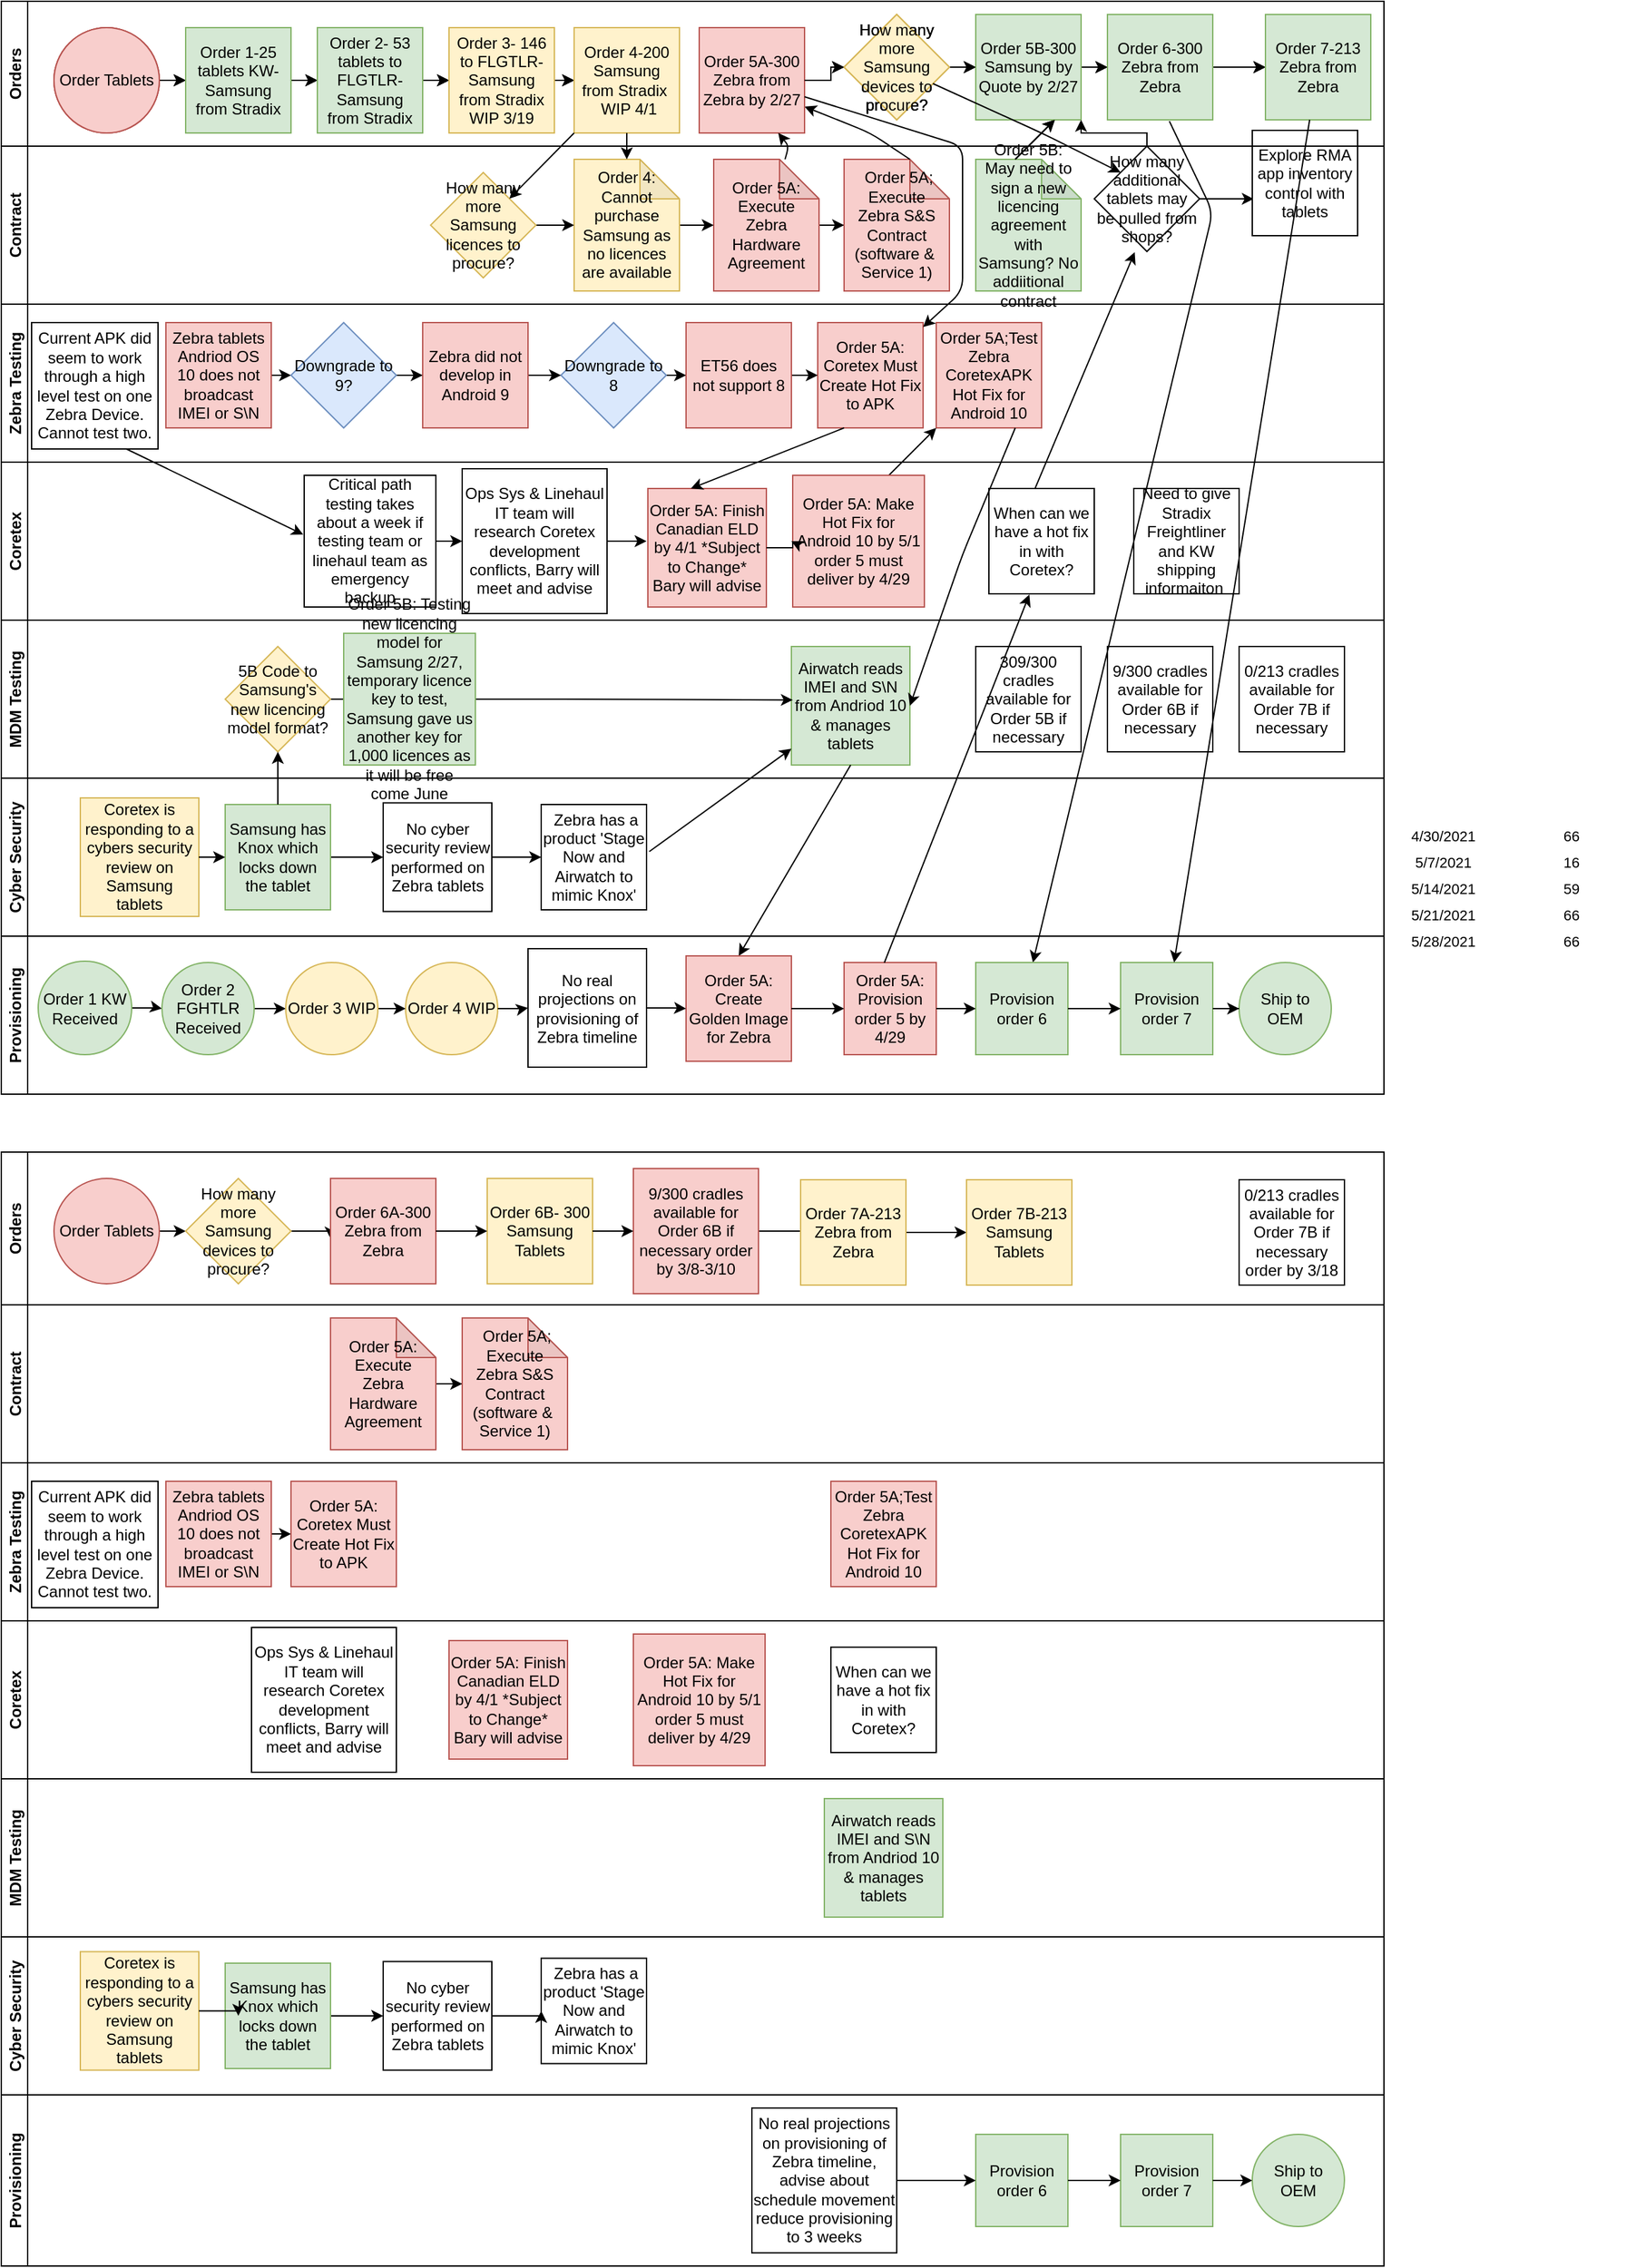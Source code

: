 <mxfile version="14.4.3" type="github">
  <diagram id="prtHgNgQTEPvFCAcTncT" name="Page-1">
    <mxGraphModel dx="1185" dy="1462" grid="1" gridSize="10" guides="1" tooltips="1" connect="1" arrows="1" fold="1" page="1" pageScale="1" pageWidth="1169" pageHeight="827" math="0" shadow="0">
      <root>
        <object label="" id="0">
          <mxCell />
        </object>
        <mxCell id="1" parent="0" />
        <mxCell id="XOxbf55b8lKNXetok6DY-13" value="Orders" style="swimlane;startSize=20;horizontal=0;" parent="1" vertex="1">
          <mxGeometry x="80" y="-810" width="1050" height="110" as="geometry" />
        </mxCell>
        <mxCell id="XOxbf55b8lKNXetok6DY-53" style="edgeStyle=orthogonalEdgeStyle;rounded=0;orthogonalLoop=1;jettySize=auto;html=1;entryX=0;entryY=0.5;entryDx=0;entryDy=0;" parent="XOxbf55b8lKNXetok6DY-13" source="XOxbf55b8lKNXetok6DY-18" target="XOxbf55b8lKNXetok6DY-19" edge="1">
          <mxGeometry relative="1" as="geometry" />
        </mxCell>
        <mxCell id="XOxbf55b8lKNXetok6DY-18" value="Order Tablets" style="ellipse;whiteSpace=wrap;html=1;aspect=fixed;fillColor=#f8cecc;strokeColor=#b85450;" parent="XOxbf55b8lKNXetok6DY-13" vertex="1">
          <mxGeometry x="40" y="20" width="80" height="80" as="geometry" />
        </mxCell>
        <mxCell id="XOxbf55b8lKNXetok6DY-54" style="edgeStyle=orthogonalEdgeStyle;rounded=0;orthogonalLoop=1;jettySize=auto;html=1;exitX=1;exitY=0.5;exitDx=0;exitDy=0;entryX=0;entryY=0.5;entryDx=0;entryDy=0;" parent="XOxbf55b8lKNXetok6DY-13" source="XOxbf55b8lKNXetok6DY-19" target="XOxbf55b8lKNXetok6DY-20" edge="1">
          <mxGeometry relative="1" as="geometry" />
        </mxCell>
        <mxCell id="XOxbf55b8lKNXetok6DY-19" value="Order 1-25 tablets KW-Samsung from Stradix" style="whiteSpace=wrap;html=1;aspect=fixed;fillColor=#d5e8d4;strokeColor=#82b366;" parent="XOxbf55b8lKNXetok6DY-13" vertex="1">
          <mxGeometry x="140" y="20" width="80" height="80" as="geometry" />
        </mxCell>
        <mxCell id="XOxbf55b8lKNXetok6DY-55" style="edgeStyle=orthogonalEdgeStyle;rounded=0;orthogonalLoop=1;jettySize=auto;html=1;exitX=1;exitY=0.5;exitDx=0;exitDy=0;entryX=0;entryY=0.5;entryDx=0;entryDy=0;" parent="XOxbf55b8lKNXetok6DY-13" source="XOxbf55b8lKNXetok6DY-20" target="XOxbf55b8lKNXetok6DY-21" edge="1">
          <mxGeometry relative="1" as="geometry" />
        </mxCell>
        <mxCell id="XOxbf55b8lKNXetok6DY-20" value="Order 2- 53 tablets to FLGTLR-Samsung from Stradix" style="whiteSpace=wrap;html=1;aspect=fixed;fillColor=#d5e8d4;strokeColor=#82b366;" parent="XOxbf55b8lKNXetok6DY-13" vertex="1">
          <mxGeometry x="240" y="20" width="80" height="80" as="geometry" />
        </mxCell>
        <mxCell id="XOxbf55b8lKNXetok6DY-56" style="edgeStyle=orthogonalEdgeStyle;rounded=0;orthogonalLoop=1;jettySize=auto;html=1;exitX=1;exitY=0.5;exitDx=0;exitDy=0;entryX=0;entryY=0.5;entryDx=0;entryDy=0;" parent="XOxbf55b8lKNXetok6DY-13" source="XOxbf55b8lKNXetok6DY-21" target="XOxbf55b8lKNXetok6DY-22" edge="1">
          <mxGeometry relative="1" as="geometry" />
        </mxCell>
        <mxCell id="XOxbf55b8lKNXetok6DY-21" value="Order 3- 146 to FLGTLR-Samsung from Stradix WIP 3/19" style="whiteSpace=wrap;html=1;aspect=fixed;fillColor=#fff2cc;strokeColor=#d6b656;" parent="XOxbf55b8lKNXetok6DY-13" vertex="1">
          <mxGeometry x="340" y="20" width="80" height="80" as="geometry" />
        </mxCell>
        <mxCell id="XOxbf55b8lKNXetok6DY-22" value="Order 4-200 Samsung from Stradix&amp;nbsp;&lt;br&gt;&amp;nbsp;WIP 4/1" style="whiteSpace=wrap;html=1;aspect=fixed;fillColor=#fff2cc;strokeColor=#d6b656;" parent="XOxbf55b8lKNXetok6DY-13" vertex="1">
          <mxGeometry x="435" y="20" width="80" height="80" as="geometry" />
        </mxCell>
        <mxCell id="XOxbf55b8lKNXetok6DY-23" value="Order 5A-300 Zebra from Zebra by 2/27" style="whiteSpace=wrap;html=1;aspect=fixed;fillColor=#f8cecc;strokeColor=#b85450;" parent="XOxbf55b8lKNXetok6DY-13" vertex="1">
          <mxGeometry x="530" y="20" width="80" height="80" as="geometry" />
        </mxCell>
        <mxCell id="XOxbf55b8lKNXetok6DY-84" style="edgeStyle=orthogonalEdgeStyle;rounded=0;orthogonalLoop=1;jettySize=auto;html=1;entryX=0;entryY=0.5;entryDx=0;entryDy=0;" parent="XOxbf55b8lKNXetok6DY-13" source="XOxbf55b8lKNXetok6DY-24" target="XOxbf55b8lKNXetok6DY-25" edge="1">
          <mxGeometry relative="1" as="geometry" />
        </mxCell>
        <mxCell id="XOxbf55b8lKNXetok6DY-24" value="Order 6-300 Zebra from Zebra" style="whiteSpace=wrap;html=1;aspect=fixed;fillColor=#d5e8d4;strokeColor=#82b366;" parent="XOxbf55b8lKNXetok6DY-13" vertex="1">
          <mxGeometry x="840" y="10" width="80" height="80" as="geometry" />
        </mxCell>
        <mxCell id="XOxbf55b8lKNXetok6DY-25" value="Order 7-213 Zebra from Zebra" style="whiteSpace=wrap;html=1;aspect=fixed;fillColor=#d5e8d4;strokeColor=#82b366;" parent="XOxbf55b8lKNXetok6DY-13" vertex="1">
          <mxGeometry x="960" y="10" width="80" height="80" as="geometry" />
        </mxCell>
        <mxCell id="A7MQ0ffrwgBu7bjcszJp-44" style="edgeStyle=orthogonalEdgeStyle;rounded=0;orthogonalLoop=1;jettySize=auto;html=1;exitX=1;exitY=0.5;exitDx=0;exitDy=0;entryX=0;entryY=0.5;entryDx=0;entryDy=0;" parent="XOxbf55b8lKNXetok6DY-13" source="A7MQ0ffrwgBu7bjcszJp-36" target="XOxbf55b8lKNXetok6DY-24" edge="1">
          <mxGeometry relative="1" as="geometry" />
        </mxCell>
        <mxCell id="A7MQ0ffrwgBu7bjcszJp-36" value="Order 5B-300 Samsung by Quote by 2/27" style="whiteSpace=wrap;html=1;aspect=fixed;fillColor=#d5e8d4;strokeColor=#82b366;" parent="XOxbf55b8lKNXetok6DY-13" vertex="1">
          <mxGeometry x="740" y="10" width="80" height="80" as="geometry" />
        </mxCell>
        <mxCell id="A7MQ0ffrwgBu7bjcszJp-47" style="edgeStyle=orthogonalEdgeStyle;rounded=0;orthogonalLoop=1;jettySize=auto;html=1;exitX=1;exitY=0.5;exitDx=0;exitDy=0;entryX=0;entryY=0.5;entryDx=0;entryDy=0;" parent="XOxbf55b8lKNXetok6DY-13" source="A7MQ0ffrwgBu7bjcszJp-45" target="A7MQ0ffrwgBu7bjcszJp-36" edge="1">
          <mxGeometry relative="1" as="geometry" />
        </mxCell>
        <mxCell id="A7MQ0ffrwgBu7bjcszJp-45" value="&lt;span&gt;How many more Samsung devices to procure?&lt;/span&gt;" style="rhombus;whiteSpace=wrap;html=1;fillColor=#fff2cc;strokeColor=#d6b656;" parent="XOxbf55b8lKNXetok6DY-13" vertex="1">
          <mxGeometry x="640" y="10" width="80" height="80" as="geometry" />
        </mxCell>
        <mxCell id="A7MQ0ffrwgBu7bjcszJp-46" style="edgeStyle=orthogonalEdgeStyle;rounded=0;orthogonalLoop=1;jettySize=auto;html=1;entryX=0;entryY=0.5;entryDx=0;entryDy=0;" parent="XOxbf55b8lKNXetok6DY-13" source="XOxbf55b8lKNXetok6DY-23" target="A7MQ0ffrwgBu7bjcszJp-45" edge="1">
          <mxGeometry relative="1" as="geometry">
            <mxPoint x="705" y="-750" as="sourcePoint" />
            <mxPoint x="818.32" y="-765.48" as="targetPoint" />
          </mxGeometry>
        </mxCell>
        <mxCell id="DuRdurXmBzNBN-OfUdLP-6" value="" style="endArrow=classic;html=1;" parent="XOxbf55b8lKNXetok6DY-13" edge="1">
          <mxGeometry width="50" height="50" relative="1" as="geometry">
            <mxPoint x="770" y="120" as="sourcePoint" />
            <mxPoint x="800" y="90" as="targetPoint" />
          </mxGeometry>
        </mxCell>
        <mxCell id="XOxbf55b8lKNXetok6DY-15" value="Zebra Testing" style="swimlane;startSize=20;horizontal=0;" parent="1" vertex="1">
          <mxGeometry x="80" y="-580" width="1050" height="120" as="geometry">
            <mxRectangle x="39" y="210" width="30" height="100" as="alternateBounds" />
          </mxGeometry>
        </mxCell>
        <mxCell id="XOxbf55b8lKNXetok6DY-65" style="edgeStyle=orthogonalEdgeStyle;rounded=0;orthogonalLoop=1;jettySize=auto;html=1;exitX=1;exitY=0.5;exitDx=0;exitDy=0;entryX=0;entryY=0.5;entryDx=0;entryDy=0;" parent="XOxbf55b8lKNXetok6DY-15" source="XOxbf55b8lKNXetok6DY-27" target="XOxbf55b8lKNXetok6DY-28" edge="1">
          <mxGeometry relative="1" as="geometry" />
        </mxCell>
        <mxCell id="XOxbf55b8lKNXetok6DY-27" value="Zebra tablets Andriod OS 10 does not broadcast IMEI or S\N" style="whiteSpace=wrap;html=1;aspect=fixed;rounded=0;fillColor=#f8cecc;strokeColor=#b85450;" parent="XOxbf55b8lKNXetok6DY-15" vertex="1">
          <mxGeometry x="125" y="14" width="80" height="80" as="geometry" />
        </mxCell>
        <mxCell id="XOxbf55b8lKNXetok6DY-66" style="edgeStyle=orthogonalEdgeStyle;rounded=0;orthogonalLoop=1;jettySize=auto;html=1;entryX=0;entryY=0.5;entryDx=0;entryDy=0;" parent="XOxbf55b8lKNXetok6DY-15" source="XOxbf55b8lKNXetok6DY-28" target="XOxbf55b8lKNXetok6DY-30" edge="1">
          <mxGeometry relative="1" as="geometry" />
        </mxCell>
        <mxCell id="XOxbf55b8lKNXetok6DY-28" value="Downgrade to 9?" style="rhombus;whiteSpace=wrap;html=1;rounded=0;fillColor=#dae8fc;strokeColor=#6c8ebf;" parent="XOxbf55b8lKNXetok6DY-15" vertex="1">
          <mxGeometry x="220" y="14" width="80" height="80" as="geometry" />
        </mxCell>
        <mxCell id="XOxbf55b8lKNXetok6DY-68" style="edgeStyle=orthogonalEdgeStyle;rounded=0;orthogonalLoop=1;jettySize=auto;html=1;exitX=1;exitY=0.5;exitDx=0;exitDy=0;" parent="XOxbf55b8lKNXetok6DY-15" source="XOxbf55b8lKNXetok6DY-29" target="XOxbf55b8lKNXetok6DY-31" edge="1">
          <mxGeometry relative="1" as="geometry" />
        </mxCell>
        <mxCell id="XOxbf55b8lKNXetok6DY-29" value="Downgrade to 8" style="rhombus;whiteSpace=wrap;html=1;rounded=0;fillColor=#dae8fc;strokeColor=#6c8ebf;" parent="XOxbf55b8lKNXetok6DY-15" vertex="1">
          <mxGeometry x="425" y="14" width="80" height="80" as="geometry" />
        </mxCell>
        <mxCell id="XOxbf55b8lKNXetok6DY-67" style="edgeStyle=orthogonalEdgeStyle;rounded=0;orthogonalLoop=1;jettySize=auto;html=1;exitX=1;exitY=0.5;exitDx=0;exitDy=0;entryX=0;entryY=0.5;entryDx=0;entryDy=0;" parent="XOxbf55b8lKNXetok6DY-15" source="XOxbf55b8lKNXetok6DY-30" target="XOxbf55b8lKNXetok6DY-29" edge="1">
          <mxGeometry relative="1" as="geometry" />
        </mxCell>
        <mxCell id="XOxbf55b8lKNXetok6DY-30" value="Zebra did not develop in Android 9" style="whiteSpace=wrap;html=1;aspect=fixed;rounded=0;fillColor=#f8cecc;strokeColor=#b85450;" parent="XOxbf55b8lKNXetok6DY-15" vertex="1">
          <mxGeometry x="320" y="14" width="80" height="80" as="geometry" />
        </mxCell>
        <mxCell id="XOxbf55b8lKNXetok6DY-69" style="edgeStyle=orthogonalEdgeStyle;rounded=0;orthogonalLoop=1;jettySize=auto;html=1;entryX=0;entryY=0.5;entryDx=0;entryDy=0;" parent="XOxbf55b8lKNXetok6DY-15" source="XOxbf55b8lKNXetok6DY-31" target="XOxbf55b8lKNXetok6DY-42" edge="1">
          <mxGeometry relative="1" as="geometry" />
        </mxCell>
        <mxCell id="XOxbf55b8lKNXetok6DY-31" value="ET56 does not support 8" style="whiteSpace=wrap;html=1;aspect=fixed;rounded=0;fillColor=#f8cecc;strokeColor=#b85450;" parent="XOxbf55b8lKNXetok6DY-15" vertex="1">
          <mxGeometry x="520" y="14" width="80" height="80" as="geometry" />
        </mxCell>
        <mxCell id="XOxbf55b8lKNXetok6DY-42" value="Order 5A: Coretex Must Create Hot Fix to APK" style="whiteSpace=wrap;html=1;aspect=fixed;rounded=0;fillColor=#f8cecc;strokeColor=#b85450;" parent="XOxbf55b8lKNXetok6DY-15" vertex="1">
          <mxGeometry x="620" y="14" width="80" height="80" as="geometry" />
        </mxCell>
        <mxCell id="XOxbf55b8lKNXetok6DY-44" value="Order 5A;Test Zebra CoretexAPK Hot Fix for Android 10" style="whiteSpace=wrap;html=1;aspect=fixed;rounded=0;fillColor=#f8cecc;strokeColor=#b85450;" parent="XOxbf55b8lKNXetok6DY-15" vertex="1">
          <mxGeometry x="710" y="14" width="80" height="80" as="geometry" />
        </mxCell>
        <mxCell id="XOxbf55b8lKNXetok6DY-72" value="" style="endArrow=classic;html=1;" parent="XOxbf55b8lKNXetok6DY-15" edge="1">
          <mxGeometry width="50" height="50" relative="1" as="geometry">
            <mxPoint x="660" y="144" as="sourcePoint" />
            <mxPoint x="710" y="94" as="targetPoint" />
          </mxGeometry>
        </mxCell>
        <mxCell id="A7MQ0ffrwgBu7bjcszJp-31" value="Current APK did seem to work through a high level test on one Zebra Device. Cannot test two." style="whiteSpace=wrap;html=1;aspect=fixed;" parent="XOxbf55b8lKNXetok6DY-15" vertex="1">
          <mxGeometry x="23" y="14" width="96" height="96" as="geometry" />
        </mxCell>
        <mxCell id="XOxbf55b8lKNXetok6DY-14" value="Contract" style="swimlane;startSize=20;horizontal=0;rounded=0;" parent="1" vertex="1">
          <mxGeometry x="80" y="-700" width="1050" height="120" as="geometry" />
        </mxCell>
        <mxCell id="A7MQ0ffrwgBu7bjcszJp-10" style="edgeStyle=orthogonalEdgeStyle;rounded=0;orthogonalLoop=1;jettySize=auto;html=1;entryX=0;entryY=0.5;entryDx=0;entryDy=0;entryPerimeter=0;" parent="XOxbf55b8lKNXetok6DY-14" source="XOxbf55b8lKNXetok6DY-26" target="A7MQ0ffrwgBu7bjcszJp-8" edge="1">
          <mxGeometry relative="1" as="geometry" />
        </mxCell>
        <mxCell id="XOxbf55b8lKNXetok6DY-26" value="Order 5A: Execute Zebra Hardware Agreement" style="shape=note;whiteSpace=wrap;html=1;backgroundOutline=1;darkOpacity=0.05;rounded=0;fillColor=#f8cecc;strokeColor=#b85450;" parent="XOxbf55b8lKNXetok6DY-14" vertex="1">
          <mxGeometry x="541" y="10" width="80" height="100" as="geometry" />
        </mxCell>
        <mxCell id="XOxbf55b8lKNXetok6DY-58" style="edgeStyle=orthogonalEdgeStyle;rounded=0;orthogonalLoop=1;jettySize=auto;html=1;entryX=0;entryY=0.5;entryDx=0;entryDy=0;entryPerimeter=0;" parent="XOxbf55b8lKNXetok6DY-14" source="XOxbf55b8lKNXetok6DY-32" target="XOxbf55b8lKNXetok6DY-26" edge="1">
          <mxGeometry relative="1" as="geometry" />
        </mxCell>
        <mxCell id="XOxbf55b8lKNXetok6DY-32" value="Order 4: Cannot purchase Samsung as no licences are available" style="shape=note;whiteSpace=wrap;html=1;backgroundOutline=1;darkOpacity=0.05;rounded=0;fillColor=#fff2cc;strokeColor=#d6b656;" parent="XOxbf55b8lKNXetok6DY-14" vertex="1">
          <mxGeometry x="435" y="10" width="80" height="100" as="geometry" />
        </mxCell>
        <mxCell id="A7MQ0ffrwgBu7bjcszJp-8" value="&amp;nbsp;Order 5A; Execute Zebra S&amp;amp;S Contract (software &amp;amp;&amp;nbsp; Service 1)" style="shape=note;whiteSpace=wrap;html=1;backgroundOutline=1;darkOpacity=0.05;rounded=0;fillColor=#f8cecc;strokeColor=#b85450;" parent="XOxbf55b8lKNXetok6DY-14" vertex="1">
          <mxGeometry x="640" y="10" width="80" height="100" as="geometry" />
        </mxCell>
        <mxCell id="A7MQ0ffrwgBu7bjcszJp-11" value="" style="endArrow=classic;html=1;entryX=1;entryY=0.75;entryDx=0;entryDy=0;" parent="XOxbf55b8lKNXetok6DY-14" target="XOxbf55b8lKNXetok6DY-23" edge="1">
          <mxGeometry width="50" height="50" relative="1" as="geometry">
            <mxPoint x="690" y="10" as="sourcePoint" />
            <mxPoint x="740" y="-40" as="targetPoint" />
            <Array as="points">
              <mxPoint x="660" y="-10" />
            </Array>
          </mxGeometry>
        </mxCell>
        <mxCell id="A7MQ0ffrwgBu7bjcszJp-43" style="edgeStyle=orthogonalEdgeStyle;rounded=0;orthogonalLoop=1;jettySize=auto;html=1;" parent="XOxbf55b8lKNXetok6DY-14" source="A7MQ0ffrwgBu7bjcszJp-41" edge="1">
          <mxGeometry relative="1" as="geometry">
            <mxPoint x="435" y="60" as="targetPoint" />
          </mxGeometry>
        </mxCell>
        <mxCell id="A7MQ0ffrwgBu7bjcszJp-41" value="&lt;span&gt;How many more Samsung licences to procure?&lt;/span&gt;" style="rhombus;whiteSpace=wrap;html=1;fillColor=#fff2cc;strokeColor=#d6b656;" parent="XOxbf55b8lKNXetok6DY-14" vertex="1">
          <mxGeometry x="326" y="20" width="80" height="80" as="geometry" />
        </mxCell>
        <mxCell id="DuRdurXmBzNBN-OfUdLP-7" style="edgeStyle=orthogonalEdgeStyle;rounded=0;orthogonalLoop=1;jettySize=auto;html=1;exitX=1;exitY=0.5;exitDx=0;exitDy=0;entryX=0.014;entryY=0.651;entryDx=0;entryDy=0;entryPerimeter=0;" parent="XOxbf55b8lKNXetok6DY-14" source="A7MQ0ffrwgBu7bjcszJp-54" target="A7MQ0ffrwgBu7bjcszJp-35" edge="1">
          <mxGeometry relative="1" as="geometry" />
        </mxCell>
        <mxCell id="A7MQ0ffrwgBu7bjcszJp-54" value="How many additional tablets may be pulled from shops?" style="rhombus;whiteSpace=wrap;html=1;" parent="XOxbf55b8lKNXetok6DY-14" vertex="1">
          <mxGeometry x="830" width="80" height="80" as="geometry" />
        </mxCell>
        <mxCell id="DuRdurXmBzNBN-OfUdLP-5" value="Order 5B: May need to sign a new licencing agreement with Samsung? No addiitional contract" style="shape=note;whiteSpace=wrap;html=1;backgroundOutline=1;darkOpacity=0.05;rounded=0;fillColor=#d5e8d4;strokeColor=#82b366;" parent="XOxbf55b8lKNXetok6DY-14" vertex="1">
          <mxGeometry x="740" y="10" width="80" height="100" as="geometry" />
        </mxCell>
        <mxCell id="A7MQ0ffrwgBu7bjcszJp-35" value="Explore RMA app inventory control with tablets" style="whiteSpace=wrap;html=1;aspect=fixed;" parent="XOxbf55b8lKNXetok6DY-14" vertex="1">
          <mxGeometry x="950" y="-12" width="80" height="80" as="geometry" />
        </mxCell>
        <mxCell id="QLuJOisWf_Dk4FO7MzMP-9" value="Orders" style="swimlane;startSize=20;horizontal=0;" vertex="1" parent="XOxbf55b8lKNXetok6DY-14">
          <mxGeometry y="-110" width="1050" height="110" as="geometry" />
        </mxCell>
        <mxCell id="QLuJOisWf_Dk4FO7MzMP-10" style="edgeStyle=orthogonalEdgeStyle;rounded=0;orthogonalLoop=1;jettySize=auto;html=1;entryX=0;entryY=0.5;entryDx=0;entryDy=0;" edge="1" parent="QLuJOisWf_Dk4FO7MzMP-9" source="QLuJOisWf_Dk4FO7MzMP-11" target="QLuJOisWf_Dk4FO7MzMP-13">
          <mxGeometry relative="1" as="geometry" />
        </mxCell>
        <mxCell id="QLuJOisWf_Dk4FO7MzMP-11" value="Order Tablets" style="ellipse;whiteSpace=wrap;html=1;aspect=fixed;fillColor=#f8cecc;strokeColor=#b85450;" vertex="1" parent="QLuJOisWf_Dk4FO7MzMP-9">
          <mxGeometry x="40" y="20" width="80" height="80" as="geometry" />
        </mxCell>
        <mxCell id="QLuJOisWf_Dk4FO7MzMP-12" style="edgeStyle=orthogonalEdgeStyle;rounded=0;orthogonalLoop=1;jettySize=auto;html=1;exitX=1;exitY=0.5;exitDx=0;exitDy=0;entryX=0;entryY=0.5;entryDx=0;entryDy=0;" edge="1" parent="QLuJOisWf_Dk4FO7MzMP-9" source="QLuJOisWf_Dk4FO7MzMP-13" target="QLuJOisWf_Dk4FO7MzMP-15">
          <mxGeometry relative="1" as="geometry" />
        </mxCell>
        <mxCell id="QLuJOisWf_Dk4FO7MzMP-13" value="Order 1-25 tablets KW-Samsung from Stradix" style="whiteSpace=wrap;html=1;aspect=fixed;fillColor=#d5e8d4;strokeColor=#82b366;" vertex="1" parent="QLuJOisWf_Dk4FO7MzMP-9">
          <mxGeometry x="140" y="20" width="80" height="80" as="geometry" />
        </mxCell>
        <mxCell id="QLuJOisWf_Dk4FO7MzMP-14" style="edgeStyle=orthogonalEdgeStyle;rounded=0;orthogonalLoop=1;jettySize=auto;html=1;exitX=1;exitY=0.5;exitDx=0;exitDy=0;entryX=0;entryY=0.5;entryDx=0;entryDy=0;" edge="1" parent="QLuJOisWf_Dk4FO7MzMP-9" source="QLuJOisWf_Dk4FO7MzMP-15" target="QLuJOisWf_Dk4FO7MzMP-17">
          <mxGeometry relative="1" as="geometry" />
        </mxCell>
        <mxCell id="QLuJOisWf_Dk4FO7MzMP-15" value="Order 2- 53 tablets to FLGTLR-Samsung from Stradix" style="whiteSpace=wrap;html=1;aspect=fixed;fillColor=#d5e8d4;strokeColor=#82b366;" vertex="1" parent="QLuJOisWf_Dk4FO7MzMP-9">
          <mxGeometry x="240" y="20" width="80" height="80" as="geometry" />
        </mxCell>
        <mxCell id="QLuJOisWf_Dk4FO7MzMP-16" style="edgeStyle=orthogonalEdgeStyle;rounded=0;orthogonalLoop=1;jettySize=auto;html=1;exitX=1;exitY=0.5;exitDx=0;exitDy=0;entryX=0;entryY=0.5;entryDx=0;entryDy=0;" edge="1" parent="QLuJOisWf_Dk4FO7MzMP-9" source="QLuJOisWf_Dk4FO7MzMP-17" target="QLuJOisWf_Dk4FO7MzMP-18">
          <mxGeometry relative="1" as="geometry" />
        </mxCell>
        <mxCell id="QLuJOisWf_Dk4FO7MzMP-17" value="Order 3- 146 to FLGTLR-Samsung from Stradix WIP 3/19" style="whiteSpace=wrap;html=1;aspect=fixed;fillColor=#fff2cc;strokeColor=#d6b656;" vertex="1" parent="QLuJOisWf_Dk4FO7MzMP-9">
          <mxGeometry x="340" y="20" width="80" height="80" as="geometry" />
        </mxCell>
        <mxCell id="QLuJOisWf_Dk4FO7MzMP-18" value="Order 4-200 Samsung from Stradix&amp;nbsp;&lt;br&gt;&amp;nbsp;WIP 4/1" style="whiteSpace=wrap;html=1;aspect=fixed;fillColor=#fff2cc;strokeColor=#d6b656;" vertex="1" parent="QLuJOisWf_Dk4FO7MzMP-9">
          <mxGeometry x="435" y="20" width="80" height="80" as="geometry" />
        </mxCell>
        <mxCell id="QLuJOisWf_Dk4FO7MzMP-19" value="Order 5A-300 Zebra from Zebra by 2/27" style="whiteSpace=wrap;html=1;aspect=fixed;fillColor=#f8cecc;strokeColor=#b85450;" vertex="1" parent="QLuJOisWf_Dk4FO7MzMP-9">
          <mxGeometry x="530" y="20" width="80" height="80" as="geometry" />
        </mxCell>
        <mxCell id="QLuJOisWf_Dk4FO7MzMP-20" style="edgeStyle=orthogonalEdgeStyle;rounded=0;orthogonalLoop=1;jettySize=auto;html=1;entryX=0;entryY=0.5;entryDx=0;entryDy=0;" edge="1" parent="QLuJOisWf_Dk4FO7MzMP-9" source="QLuJOisWf_Dk4FO7MzMP-21" target="QLuJOisWf_Dk4FO7MzMP-22">
          <mxGeometry relative="1" as="geometry" />
        </mxCell>
        <mxCell id="QLuJOisWf_Dk4FO7MzMP-21" value="Order 6-300 Zebra from Zebra" style="whiteSpace=wrap;html=1;aspect=fixed;fillColor=#d5e8d4;strokeColor=#82b366;" vertex="1" parent="QLuJOisWf_Dk4FO7MzMP-9">
          <mxGeometry x="840" y="10" width="80" height="80" as="geometry" />
        </mxCell>
        <mxCell id="QLuJOisWf_Dk4FO7MzMP-22" value="Order 7-213 Zebra from Zebra" style="whiteSpace=wrap;html=1;aspect=fixed;fillColor=#d5e8d4;strokeColor=#82b366;" vertex="1" parent="QLuJOisWf_Dk4FO7MzMP-9">
          <mxGeometry x="960" y="10" width="80" height="80" as="geometry" />
        </mxCell>
        <mxCell id="QLuJOisWf_Dk4FO7MzMP-23" style="edgeStyle=orthogonalEdgeStyle;rounded=0;orthogonalLoop=1;jettySize=auto;html=1;exitX=1;exitY=0.5;exitDx=0;exitDy=0;entryX=0;entryY=0.5;entryDx=0;entryDy=0;" edge="1" parent="QLuJOisWf_Dk4FO7MzMP-9" source="QLuJOisWf_Dk4FO7MzMP-24" target="QLuJOisWf_Dk4FO7MzMP-21">
          <mxGeometry relative="1" as="geometry" />
        </mxCell>
        <mxCell id="QLuJOisWf_Dk4FO7MzMP-24" value="Order 5B-300 Samsung by Quote by 2/27" style="whiteSpace=wrap;html=1;aspect=fixed;fillColor=#d5e8d4;strokeColor=#82b366;" vertex="1" parent="QLuJOisWf_Dk4FO7MzMP-9">
          <mxGeometry x="740" y="10" width="80" height="80" as="geometry" />
        </mxCell>
        <mxCell id="QLuJOisWf_Dk4FO7MzMP-25" style="edgeStyle=orthogonalEdgeStyle;rounded=0;orthogonalLoop=1;jettySize=auto;html=1;exitX=1;exitY=0.5;exitDx=0;exitDy=0;entryX=0;entryY=0.5;entryDx=0;entryDy=0;" edge="1" parent="QLuJOisWf_Dk4FO7MzMP-9" source="QLuJOisWf_Dk4FO7MzMP-26" target="QLuJOisWf_Dk4FO7MzMP-24">
          <mxGeometry relative="1" as="geometry" />
        </mxCell>
        <mxCell id="QLuJOisWf_Dk4FO7MzMP-26" value="&lt;span&gt;How many more Samsung devices to procure?&lt;/span&gt;" style="rhombus;whiteSpace=wrap;html=1;fillColor=#fff2cc;strokeColor=#d6b656;" vertex="1" parent="QLuJOisWf_Dk4FO7MzMP-9">
          <mxGeometry x="640" y="10" width="80" height="80" as="geometry" />
        </mxCell>
        <mxCell id="QLuJOisWf_Dk4FO7MzMP-27" style="edgeStyle=orthogonalEdgeStyle;rounded=0;orthogonalLoop=1;jettySize=auto;html=1;entryX=0;entryY=0.5;entryDx=0;entryDy=0;" edge="1" parent="QLuJOisWf_Dk4FO7MzMP-9" source="QLuJOisWf_Dk4FO7MzMP-19" target="QLuJOisWf_Dk4FO7MzMP-26">
          <mxGeometry relative="1" as="geometry">
            <mxPoint x="705" y="-750" as="sourcePoint" />
            <mxPoint x="818.32" y="-765.48" as="targetPoint" />
          </mxGeometry>
        </mxCell>
        <mxCell id="QLuJOisWf_Dk4FO7MzMP-28" value="" style="endArrow=classic;html=1;" edge="1" parent="QLuJOisWf_Dk4FO7MzMP-9">
          <mxGeometry width="50" height="50" relative="1" as="geometry">
            <mxPoint x="770" y="120" as="sourcePoint" />
            <mxPoint x="800" y="90" as="targetPoint" />
          </mxGeometry>
        </mxCell>
        <mxCell id="QLuJOisWf_Dk4FO7MzMP-29" value="Orders" style="swimlane;startSize=20;horizontal=0;" vertex="1" parent="XOxbf55b8lKNXetok6DY-14">
          <mxGeometry y="-110" width="1050" height="110" as="geometry" />
        </mxCell>
        <mxCell id="QLuJOisWf_Dk4FO7MzMP-30" style="edgeStyle=orthogonalEdgeStyle;rounded=0;orthogonalLoop=1;jettySize=auto;html=1;entryX=0;entryY=0.5;entryDx=0;entryDy=0;" edge="1" parent="QLuJOisWf_Dk4FO7MzMP-29" source="QLuJOisWf_Dk4FO7MzMP-31" target="QLuJOisWf_Dk4FO7MzMP-33">
          <mxGeometry relative="1" as="geometry" />
        </mxCell>
        <mxCell id="QLuJOisWf_Dk4FO7MzMP-31" value="Order Tablets" style="ellipse;whiteSpace=wrap;html=1;aspect=fixed;fillColor=#f8cecc;strokeColor=#b85450;" vertex="1" parent="QLuJOisWf_Dk4FO7MzMP-29">
          <mxGeometry x="40" y="20" width="80" height="80" as="geometry" />
        </mxCell>
        <mxCell id="QLuJOisWf_Dk4FO7MzMP-32" style="edgeStyle=orthogonalEdgeStyle;rounded=0;orthogonalLoop=1;jettySize=auto;html=1;exitX=1;exitY=0.5;exitDx=0;exitDy=0;entryX=0;entryY=0.5;entryDx=0;entryDy=0;" edge="1" parent="QLuJOisWf_Dk4FO7MzMP-29" source="QLuJOisWf_Dk4FO7MzMP-33" target="QLuJOisWf_Dk4FO7MzMP-35">
          <mxGeometry relative="1" as="geometry" />
        </mxCell>
        <mxCell id="QLuJOisWf_Dk4FO7MzMP-33" value="Order 1-25 tablets KW-Samsung from Stradix" style="whiteSpace=wrap;html=1;aspect=fixed;fillColor=#d5e8d4;strokeColor=#82b366;" vertex="1" parent="QLuJOisWf_Dk4FO7MzMP-29">
          <mxGeometry x="140" y="20" width="80" height="80" as="geometry" />
        </mxCell>
        <mxCell id="QLuJOisWf_Dk4FO7MzMP-34" style="edgeStyle=orthogonalEdgeStyle;rounded=0;orthogonalLoop=1;jettySize=auto;html=1;exitX=1;exitY=0.5;exitDx=0;exitDy=0;entryX=0;entryY=0.5;entryDx=0;entryDy=0;" edge="1" parent="QLuJOisWf_Dk4FO7MzMP-29" source="QLuJOisWf_Dk4FO7MzMP-35" target="QLuJOisWf_Dk4FO7MzMP-37">
          <mxGeometry relative="1" as="geometry" />
        </mxCell>
        <mxCell id="QLuJOisWf_Dk4FO7MzMP-35" value="Order 2- 53 tablets to FLGTLR-Samsung from Stradix" style="whiteSpace=wrap;html=1;aspect=fixed;fillColor=#d5e8d4;strokeColor=#82b366;" vertex="1" parent="QLuJOisWf_Dk4FO7MzMP-29">
          <mxGeometry x="240" y="20" width="80" height="80" as="geometry" />
        </mxCell>
        <mxCell id="QLuJOisWf_Dk4FO7MzMP-36" style="edgeStyle=orthogonalEdgeStyle;rounded=0;orthogonalLoop=1;jettySize=auto;html=1;exitX=1;exitY=0.5;exitDx=0;exitDy=0;entryX=0;entryY=0.5;entryDx=0;entryDy=0;" edge="1" parent="QLuJOisWf_Dk4FO7MzMP-29" source="QLuJOisWf_Dk4FO7MzMP-37" target="QLuJOisWf_Dk4FO7MzMP-38">
          <mxGeometry relative="1" as="geometry" />
        </mxCell>
        <mxCell id="QLuJOisWf_Dk4FO7MzMP-37" value="Order 3- 146 to FLGTLR-Samsung from Stradix WIP 3/19" style="whiteSpace=wrap;html=1;aspect=fixed;fillColor=#fff2cc;strokeColor=#d6b656;" vertex="1" parent="QLuJOisWf_Dk4FO7MzMP-29">
          <mxGeometry x="340" y="20" width="80" height="80" as="geometry" />
        </mxCell>
        <mxCell id="QLuJOisWf_Dk4FO7MzMP-38" value="Order 4-200 Samsung from Stradix&amp;nbsp;&lt;br&gt;&amp;nbsp;WIP 4/1" style="whiteSpace=wrap;html=1;aspect=fixed;fillColor=#fff2cc;strokeColor=#d6b656;" vertex="1" parent="QLuJOisWf_Dk4FO7MzMP-29">
          <mxGeometry x="435" y="20" width="80" height="80" as="geometry" />
        </mxCell>
        <mxCell id="QLuJOisWf_Dk4FO7MzMP-39" value="Order 5A-300 Zebra from Zebra by 2/27" style="whiteSpace=wrap;html=1;aspect=fixed;fillColor=#f8cecc;strokeColor=#b85450;" vertex="1" parent="QLuJOisWf_Dk4FO7MzMP-29">
          <mxGeometry x="530" y="20" width="80" height="80" as="geometry" />
        </mxCell>
        <mxCell id="QLuJOisWf_Dk4FO7MzMP-40" style="edgeStyle=orthogonalEdgeStyle;rounded=0;orthogonalLoop=1;jettySize=auto;html=1;entryX=0;entryY=0.5;entryDx=0;entryDy=0;" edge="1" parent="QLuJOisWf_Dk4FO7MzMP-29" source="QLuJOisWf_Dk4FO7MzMP-41" target="QLuJOisWf_Dk4FO7MzMP-42">
          <mxGeometry relative="1" as="geometry" />
        </mxCell>
        <mxCell id="QLuJOisWf_Dk4FO7MzMP-41" value="Order 6-300 Zebra from Zebra" style="whiteSpace=wrap;html=1;aspect=fixed;fillColor=#d5e8d4;strokeColor=#82b366;" vertex="1" parent="QLuJOisWf_Dk4FO7MzMP-29">
          <mxGeometry x="840" y="10" width="80" height="80" as="geometry" />
        </mxCell>
        <mxCell id="QLuJOisWf_Dk4FO7MzMP-42" value="Order 7-213 Zebra from Zebra" style="whiteSpace=wrap;html=1;aspect=fixed;fillColor=#d5e8d4;strokeColor=#82b366;" vertex="1" parent="QLuJOisWf_Dk4FO7MzMP-29">
          <mxGeometry x="960" y="10" width="80" height="80" as="geometry" />
        </mxCell>
        <mxCell id="QLuJOisWf_Dk4FO7MzMP-43" style="edgeStyle=orthogonalEdgeStyle;rounded=0;orthogonalLoop=1;jettySize=auto;html=1;exitX=1;exitY=0.5;exitDx=0;exitDy=0;entryX=0;entryY=0.5;entryDx=0;entryDy=0;" edge="1" parent="QLuJOisWf_Dk4FO7MzMP-29" source="QLuJOisWf_Dk4FO7MzMP-44" target="QLuJOisWf_Dk4FO7MzMP-41">
          <mxGeometry relative="1" as="geometry" />
        </mxCell>
        <mxCell id="QLuJOisWf_Dk4FO7MzMP-44" value="Order 5B-300 Samsung by Quote by 2/27" style="whiteSpace=wrap;html=1;aspect=fixed;fillColor=#d5e8d4;strokeColor=#82b366;" vertex="1" parent="QLuJOisWf_Dk4FO7MzMP-29">
          <mxGeometry x="740" y="10" width="80" height="80" as="geometry" />
        </mxCell>
        <mxCell id="QLuJOisWf_Dk4FO7MzMP-45" style="edgeStyle=orthogonalEdgeStyle;rounded=0;orthogonalLoop=1;jettySize=auto;html=1;exitX=1;exitY=0.5;exitDx=0;exitDy=0;entryX=0;entryY=0.5;entryDx=0;entryDy=0;" edge="1" parent="QLuJOisWf_Dk4FO7MzMP-29" source="QLuJOisWf_Dk4FO7MzMP-46" target="QLuJOisWf_Dk4FO7MzMP-44">
          <mxGeometry relative="1" as="geometry" />
        </mxCell>
        <mxCell id="QLuJOisWf_Dk4FO7MzMP-46" value="&lt;span&gt;How many more Samsung devices to procure?&lt;/span&gt;" style="rhombus;whiteSpace=wrap;html=1;fillColor=#fff2cc;strokeColor=#d6b656;" vertex="1" parent="QLuJOisWf_Dk4FO7MzMP-29">
          <mxGeometry x="640" y="10" width="80" height="80" as="geometry" />
        </mxCell>
        <mxCell id="QLuJOisWf_Dk4FO7MzMP-47" style="edgeStyle=orthogonalEdgeStyle;rounded=0;orthogonalLoop=1;jettySize=auto;html=1;entryX=0;entryY=0.5;entryDx=0;entryDy=0;" edge="1" parent="QLuJOisWf_Dk4FO7MzMP-29" source="QLuJOisWf_Dk4FO7MzMP-39" target="QLuJOisWf_Dk4FO7MzMP-46">
          <mxGeometry relative="1" as="geometry">
            <mxPoint x="705" y="-750" as="sourcePoint" />
            <mxPoint x="818.32" y="-765.48" as="targetPoint" />
          </mxGeometry>
        </mxCell>
        <mxCell id="QLuJOisWf_Dk4FO7MzMP-48" value="" style="endArrow=classic;html=1;" edge="1" parent="QLuJOisWf_Dk4FO7MzMP-29">
          <mxGeometry width="50" height="50" relative="1" as="geometry">
            <mxPoint x="770" y="120" as="sourcePoint" />
            <mxPoint x="800" y="90" as="targetPoint" />
          </mxGeometry>
        </mxCell>
        <mxCell id="XOxbf55b8lKNXetok6DY-36" value="Coretex" style="swimlane;startSize=20;horizontal=0;rounded=0;swimlaneLine=1;" parent="1" vertex="1">
          <mxGeometry x="80" y="-460" width="1050" height="120" as="geometry">
            <mxRectangle x="40" y="240" width="30" height="70" as="alternateBounds" />
          </mxGeometry>
        </mxCell>
        <mxCell id="XOxbf55b8lKNXetok6DY-37" value="Order 5A: Finish Canadian ELD by 4/1 *Subject to Change* Bary will advise" style="whiteSpace=wrap;html=1;aspect=fixed;rounded=0;fillColor=#f8cecc;strokeColor=#b85450;" parent="XOxbf55b8lKNXetok6DY-36" vertex="1">
          <mxGeometry x="491" y="20" width="90" height="90" as="geometry" />
        </mxCell>
        <mxCell id="XOxbf55b8lKNXetok6DY-38" value="Order 5A: Make Hot Fix for Android 10 by 5/1 order 5 must deliver by 4/29" style="whiteSpace=wrap;html=1;aspect=fixed;rounded=0;fillColor=#f8cecc;strokeColor=#b85450;" parent="XOxbf55b8lKNXetok6DY-36" vertex="1">
          <mxGeometry x="601" y="10" width="100" height="100" as="geometry" />
        </mxCell>
        <mxCell id="A7MQ0ffrwgBu7bjcszJp-53" style="edgeStyle=orthogonalEdgeStyle;rounded=0;orthogonalLoop=1;jettySize=auto;html=1;exitX=1;exitY=0.5;exitDx=0;exitDy=0;entryX=0;entryY=0.5;entryDx=0;entryDy=0;" parent="XOxbf55b8lKNXetok6DY-36" source="A7MQ0ffrwgBu7bjcszJp-32" target="A7MQ0ffrwgBu7bjcszJp-33" edge="1">
          <mxGeometry relative="1" as="geometry" />
        </mxCell>
        <mxCell id="A7MQ0ffrwgBu7bjcszJp-32" value="Critical path testing takes about a week if testing team or linehaul team as emergency backup" style="whiteSpace=wrap;html=1;aspect=fixed;" parent="XOxbf55b8lKNXetok6DY-36" vertex="1">
          <mxGeometry x="230" y="10" width="100" height="100" as="geometry" />
        </mxCell>
        <mxCell id="A7MQ0ffrwgBu7bjcszJp-33" value="Ops Sys &amp;amp; Linehaul IT team will research Coretex development conflicts, Barry will meet and advise" style="whiteSpace=wrap;html=1;aspect=fixed;" parent="XOxbf55b8lKNXetok6DY-36" vertex="1">
          <mxGeometry x="350" y="5" width="110" height="110" as="geometry" />
        </mxCell>
        <mxCell id="DuRdurXmBzNBN-OfUdLP-9" value="When can we have a hot fix in with Coretex?" style="whiteSpace=wrap;html=1;aspect=fixed;" parent="XOxbf55b8lKNXetok6DY-36" vertex="1">
          <mxGeometry x="750" y="20" width="80" height="80" as="geometry" />
        </mxCell>
        <mxCell id="QLuJOisWf_Dk4FO7MzMP-6" value="Need to give Stradix Freightliner and KW shipping informaiton&amp;nbsp;" style="whiteSpace=wrap;html=1;aspect=fixed;" vertex="1" parent="XOxbf55b8lKNXetok6DY-36">
          <mxGeometry x="860" y="20" width="80" height="80" as="geometry" />
        </mxCell>
        <mxCell id="XOxbf55b8lKNXetok6DY-17" value="Cyber Security" style="swimlane;startSize=20;horizontal=0;" parent="1" vertex="1">
          <mxGeometry x="80" y="-220" width="1050" height="120" as="geometry">
            <mxRectangle x="40" y="480" width="30" height="100" as="alternateBounds" />
          </mxGeometry>
        </mxCell>
        <mxCell id="A7MQ0ffrwgBu7bjcszJp-1" value="Coretex is responding to a cybers security review on Samsung tablets" style="whiteSpace=wrap;html=1;aspect=fixed;fillColor=#fff2cc;strokeColor=#d6b656;" parent="XOxbf55b8lKNXetok6DY-17" vertex="1">
          <mxGeometry x="60" y="15" width="90" height="90" as="geometry" />
        </mxCell>
        <mxCell id="A7MQ0ffrwgBu7bjcszJp-2" value="No cyber security review performed on Zebra tablets" style="whiteSpace=wrap;html=1;aspect=fixed;" parent="XOxbf55b8lKNXetok6DY-17" vertex="1">
          <mxGeometry x="290" y="18.75" width="82.5" height="82.5" as="geometry" />
        </mxCell>
        <mxCell id="A7MQ0ffrwgBu7bjcszJp-3" style="edgeStyle=orthogonalEdgeStyle;rounded=0;orthogonalLoop=1;jettySize=auto;html=1;exitX=1;exitY=0.5;exitDx=0;exitDy=0;entryX=0;entryY=0.5;entryDx=0;entryDy=0;" parent="XOxbf55b8lKNXetok6DY-17" source="A7MQ0ffrwgBu7bjcszJp-12" target="A7MQ0ffrwgBu7bjcszJp-2" edge="1">
          <mxGeometry relative="1" as="geometry" />
        </mxCell>
        <mxCell id="A7MQ0ffrwgBu7bjcszJp-15" value="&amp;nbsp;Zebra has a product &#39;Stage Now and Airwatch to mimic Knox&#39;" style="whiteSpace=wrap;html=1;aspect=fixed;" parent="XOxbf55b8lKNXetok6DY-17" vertex="1">
          <mxGeometry x="410" y="20" width="80" height="80" as="geometry" />
        </mxCell>
        <mxCell id="A7MQ0ffrwgBu7bjcszJp-16" style="edgeStyle=orthogonalEdgeStyle;rounded=0;orthogonalLoop=1;jettySize=auto;html=1;exitX=1;exitY=0.5;exitDx=0;exitDy=0;entryX=0;entryY=0.5;entryDx=0;entryDy=0;" parent="XOxbf55b8lKNXetok6DY-17" source="A7MQ0ffrwgBu7bjcszJp-2" target="A7MQ0ffrwgBu7bjcszJp-15" edge="1">
          <mxGeometry relative="1" as="geometry">
            <mxPoint x="352.5" y="60" as="sourcePoint" />
            <mxPoint x="600" y="-60" as="targetPoint" />
          </mxGeometry>
        </mxCell>
        <mxCell id="A7MQ0ffrwgBu7bjcszJp-12" value="Samsung has Knox which locks down the tablet" style="whiteSpace=wrap;html=1;aspect=fixed;fillColor=#d5e8d4;strokeColor=#82b366;" parent="XOxbf55b8lKNXetok6DY-17" vertex="1">
          <mxGeometry x="170" y="20" width="80" height="80" as="geometry" />
        </mxCell>
        <mxCell id="A7MQ0ffrwgBu7bjcszJp-17" style="edgeStyle=orthogonalEdgeStyle;rounded=0;orthogonalLoop=1;jettySize=auto;html=1;exitX=1;exitY=0.5;exitDx=0;exitDy=0;entryX=0;entryY=0.5;entryDx=0;entryDy=0;" parent="XOxbf55b8lKNXetok6DY-17" source="A7MQ0ffrwgBu7bjcszJp-1" target="A7MQ0ffrwgBu7bjcszJp-12" edge="1">
          <mxGeometry relative="1" as="geometry">
            <mxPoint x="230" y="-110" as="sourcePoint" />
            <mxPoint x="350" y="-110" as="targetPoint" />
          </mxGeometry>
        </mxCell>
        <mxCell id="XOxbf55b8lKNXetok6DY-16" value="MDM Testing" style="swimlane;startSize=20;horizontal=0;" parent="1" vertex="1">
          <mxGeometry x="80" y="-340" width="1050" height="120" as="geometry">
            <mxRectangle x="40" y="360" width="30" height="100" as="alternateBounds" />
          </mxGeometry>
        </mxCell>
        <mxCell id="XOxbf55b8lKNXetok6DY-33" value="Airwatch reads IMEI and S\N from Andriod 10 &amp;amp; manages tablets" style="whiteSpace=wrap;html=1;aspect=fixed;rounded=0;fillColor=#d5e8d4;strokeColor=#82b366;" parent="XOxbf55b8lKNXetok6DY-16" vertex="1">
          <mxGeometry x="600" y="20" width="90" height="90" as="geometry" />
        </mxCell>
        <mxCell id="A7MQ0ffrwgBu7bjcszJp-62" style="edgeStyle=orthogonalEdgeStyle;rounded=0;orthogonalLoop=1;jettySize=auto;html=1;entryX=0.012;entryY=0.451;entryDx=0;entryDy=0;entryPerimeter=0;" parent="XOxbf55b8lKNXetok6DY-16" source="A7MQ0ffrwgBu7bjcszJp-37" target="XOxbf55b8lKNXetok6DY-33" edge="1">
          <mxGeometry relative="1" as="geometry" />
        </mxCell>
        <mxCell id="A7MQ0ffrwgBu7bjcszJp-37" value="&lt;span&gt;5B Code to Samsung&#39;s new licencing model format?&lt;/span&gt;" style="rhombus;whiteSpace=wrap;html=1;fillColor=#fff2cc;strokeColor=#d6b656;" parent="XOxbf55b8lKNXetok6DY-16" vertex="1">
          <mxGeometry x="170" y="20" width="80" height="80" as="geometry" />
        </mxCell>
        <mxCell id="DuRdurXmBzNBN-OfUdLP-1" value="Order 5B: Testing new licencing model for Samsung 2/27, temporary licence key to test, Samsung gave us another key for 1,000 licences as it will be free come June" style="whiteSpace=wrap;html=1;aspect=fixed;fillColor=#d5e8d4;strokeColor=#82b366;" parent="XOxbf55b8lKNXetok6DY-16" vertex="1">
          <mxGeometry x="260" y="10" width="100" height="100" as="geometry" />
        </mxCell>
        <mxCell id="QLuJOisWf_Dk4FO7MzMP-1" value="309/300 cradles available for Order 5B if necessary" style="whiteSpace=wrap;html=1;aspect=fixed;" vertex="1" parent="XOxbf55b8lKNXetok6DY-16">
          <mxGeometry x="740" y="20" width="80" height="80" as="geometry" />
        </mxCell>
        <mxCell id="QLuJOisWf_Dk4FO7MzMP-4" value="9/300 cradles available for Order 6B if necessary" style="whiteSpace=wrap;html=1;aspect=fixed;" vertex="1" parent="XOxbf55b8lKNXetok6DY-16">
          <mxGeometry x="840" y="20" width="80" height="80" as="geometry" />
        </mxCell>
        <mxCell id="QLuJOisWf_Dk4FO7MzMP-5" value="0/213 cradles available for Order 7B if necessary" style="whiteSpace=wrap;html=1;aspect=fixed;" vertex="1" parent="XOxbf55b8lKNXetok6DY-16">
          <mxGeometry x="940" y="20" width="80" height="80" as="geometry" />
        </mxCell>
        <mxCell id="XOxbf55b8lKNXetok6DY-57" style="edgeStyle=orthogonalEdgeStyle;rounded=0;orthogonalLoop=1;jettySize=auto;html=1;exitX=0.5;exitY=1;exitDx=0;exitDy=0;entryX=0.5;entryY=0;entryDx=0;entryDy=0;entryPerimeter=0;" parent="1" source="XOxbf55b8lKNXetok6DY-22" target="XOxbf55b8lKNXetok6DY-32" edge="1">
          <mxGeometry relative="1" as="geometry" />
        </mxCell>
        <mxCell id="XOxbf55b8lKNXetok6DY-61" value="" style="endArrow=classic;html=1;entryX=0.75;entryY=1;entryDx=0;entryDy=0;" parent="1" source="XOxbf55b8lKNXetok6DY-26" target="XOxbf55b8lKNXetok6DY-23" edge="1">
          <mxGeometry width="50" height="50" relative="1" as="geometry">
            <mxPoint x="640" y="-670" as="sourcePoint" />
            <mxPoint x="690" y="-720" as="targetPoint" />
            <Array as="points">
              <mxPoint x="678" y="-700" />
            </Array>
          </mxGeometry>
        </mxCell>
        <mxCell id="XOxbf55b8lKNXetok6DY-64" value="" style="endArrow=classic;html=1;" parent="1" source="XOxbf55b8lKNXetok6DY-23" target="XOxbf55b8lKNXetok6DY-42" edge="1">
          <mxGeometry width="50" height="50" relative="1" as="geometry">
            <mxPoint x="640" y="-670" as="sourcePoint" />
            <mxPoint x="690" y="-720" as="targetPoint" />
            <Array as="points">
              <mxPoint x="810" y="-700" />
              <mxPoint x="810" y="-590" />
            </Array>
          </mxGeometry>
        </mxCell>
        <mxCell id="XOxbf55b8lKNXetok6DY-71" style="edgeStyle=orthogonalEdgeStyle;rounded=0;orthogonalLoop=1;jettySize=auto;html=1;" parent="1" source="XOxbf55b8lKNXetok6DY-37" edge="1">
          <mxGeometry relative="1" as="geometry">
            <mxPoint x="680" y="-400" as="targetPoint" />
          </mxGeometry>
        </mxCell>
        <mxCell id="XOxbf55b8lKNXetok6DY-73" value="" style="endArrow=classic;html=1;exitX=0.75;exitY=1;exitDx=0;exitDy=0;entryX=1;entryY=0.5;entryDx=0;entryDy=0;" parent="1" source="XOxbf55b8lKNXetok6DY-44" target="XOxbf55b8lKNXetok6DY-33" edge="1">
          <mxGeometry width="50" height="50" relative="1" as="geometry">
            <mxPoint x="820" y="-400" as="sourcePoint" />
            <mxPoint x="870" y="-440" as="targetPoint" />
            <Array as="points">
              <mxPoint x="810" y="-390" />
            </Array>
          </mxGeometry>
        </mxCell>
        <mxCell id="XOxbf55b8lKNXetok6DY-74" value="" style="endArrow=classic;html=1;exitX=0.5;exitY=1;exitDx=0;exitDy=0;entryX=0.5;entryY=0;entryDx=0;entryDy=0;" parent="1" source="XOxbf55b8lKNXetok6DY-33" target="XOxbf55b8lKNXetok6DY-39" edge="1">
          <mxGeometry width="50" height="50" relative="1" as="geometry">
            <mxPoint x="590" y="-170" as="sourcePoint" />
            <mxPoint x="640" y="-220" as="targetPoint" />
          </mxGeometry>
        </mxCell>
        <mxCell id="XOxbf55b8lKNXetok6DY-82" value="" style="endArrow=classic;html=1;exitX=0.588;exitY=1.013;exitDx=0;exitDy=0;exitPerimeter=0;" parent="1" source="XOxbf55b8lKNXetok6DY-24" target="XOxbf55b8lKNXetok6DY-50" edge="1">
          <mxGeometry width="50" height="50" relative="1" as="geometry">
            <mxPoint x="830" y="-620" as="sourcePoint" />
            <mxPoint x="880" y="-670" as="targetPoint" />
            <Array as="points">
              <mxPoint x="1000" y="-650" />
            </Array>
          </mxGeometry>
        </mxCell>
        <mxCell id="A7MQ0ffrwgBu7bjcszJp-7" value="Provisioning" style="swimlane;startSize=20;horizontal=0;" parent="1" vertex="1">
          <mxGeometry x="80" y="-100" width="1050" height="120" as="geometry" />
        </mxCell>
        <mxCell id="XOxbf55b8lKNXetok6DY-39" value="Order 5A: Create Golden Image for Zebra" style="whiteSpace=wrap;html=1;aspect=fixed;rounded=0;fillColor=#f8cecc;strokeColor=#b85450;" parent="A7MQ0ffrwgBu7bjcszJp-7" vertex="1">
          <mxGeometry x="520" y="15" width="80" height="80" as="geometry" />
        </mxCell>
        <mxCell id="XOxbf55b8lKNXetok6DY-41" value="Order 5A: Provision order 5 by 4/29" style="whiteSpace=wrap;html=1;aspect=fixed;rounded=0;fillColor=#f8cecc;strokeColor=#b85450;" parent="A7MQ0ffrwgBu7bjcszJp-7" vertex="1">
          <mxGeometry x="640" y="20" width="70" height="70" as="geometry" />
        </mxCell>
        <mxCell id="XOxbf55b8lKNXetok6DY-75" style="edgeStyle=orthogonalEdgeStyle;rounded=0;orthogonalLoop=1;jettySize=auto;html=1;entryX=0;entryY=0.5;entryDx=0;entryDy=0;" parent="A7MQ0ffrwgBu7bjcszJp-7" source="XOxbf55b8lKNXetok6DY-39" target="XOxbf55b8lKNXetok6DY-41" edge="1">
          <mxGeometry relative="1" as="geometry" />
        </mxCell>
        <mxCell id="XOxbf55b8lKNXetok6DY-50" value="Provision order 6" style="whiteSpace=wrap;html=1;aspect=fixed;rounded=0;fillColor=#d5e8d4;strokeColor=#82b366;" parent="A7MQ0ffrwgBu7bjcszJp-7" vertex="1">
          <mxGeometry x="740" y="20" width="70" height="70" as="geometry" />
        </mxCell>
        <mxCell id="XOxbf55b8lKNXetok6DY-76" style="edgeStyle=orthogonalEdgeStyle;rounded=0;orthogonalLoop=1;jettySize=auto;html=1;exitX=1;exitY=0.5;exitDx=0;exitDy=0;entryX=0;entryY=0.5;entryDx=0;entryDy=0;" parent="A7MQ0ffrwgBu7bjcszJp-7" source="XOxbf55b8lKNXetok6DY-41" target="XOxbf55b8lKNXetok6DY-50" edge="1">
          <mxGeometry relative="1" as="geometry" />
        </mxCell>
        <mxCell id="XOxbf55b8lKNXetok6DY-52" value="Provision order 7" style="whiteSpace=wrap;html=1;aspect=fixed;rounded=0;fillColor=#d5e8d4;strokeColor=#82b366;" parent="A7MQ0ffrwgBu7bjcszJp-7" vertex="1">
          <mxGeometry x="850" y="20" width="70" height="70" as="geometry" />
        </mxCell>
        <mxCell id="XOxbf55b8lKNXetok6DY-77" style="edgeStyle=orthogonalEdgeStyle;rounded=0;orthogonalLoop=1;jettySize=auto;html=1;exitX=1;exitY=0.5;exitDx=0;exitDy=0;entryX=0;entryY=0.5;entryDx=0;entryDy=0;" parent="A7MQ0ffrwgBu7bjcszJp-7" source="XOxbf55b8lKNXetok6DY-50" target="XOxbf55b8lKNXetok6DY-52" edge="1">
          <mxGeometry relative="1" as="geometry" />
        </mxCell>
        <mxCell id="XOxbf55b8lKNXetok6DY-40" value="Ship to OEM" style="ellipse;whiteSpace=wrap;html=1;aspect=fixed;rounded=0;fillColor=#d5e8d4;strokeColor=#82b366;" parent="A7MQ0ffrwgBu7bjcszJp-7" vertex="1">
          <mxGeometry x="940" y="20" width="70" height="70" as="geometry" />
        </mxCell>
        <mxCell id="XOxbf55b8lKNXetok6DY-80" style="edgeStyle=orthogonalEdgeStyle;rounded=0;orthogonalLoop=1;jettySize=auto;html=1;entryX=0;entryY=0.5;entryDx=0;entryDy=0;" parent="A7MQ0ffrwgBu7bjcszJp-7" source="XOxbf55b8lKNXetok6DY-52" target="XOxbf55b8lKNXetok6DY-40" edge="1">
          <mxGeometry relative="1" as="geometry" />
        </mxCell>
        <mxCell id="A7MQ0ffrwgBu7bjcszJp-23" style="edgeStyle=orthogonalEdgeStyle;rounded=0;orthogonalLoop=1;jettySize=auto;html=1;entryX=0;entryY=0.5;entryDx=0;entryDy=0;" parent="A7MQ0ffrwgBu7bjcszJp-7" source="A7MQ0ffrwgBu7bjcszJp-18" target="A7MQ0ffrwgBu7bjcszJp-19" edge="1">
          <mxGeometry relative="1" as="geometry" />
        </mxCell>
        <mxCell id="A7MQ0ffrwgBu7bjcszJp-18" value="Order 1 KW Received" style="ellipse;whiteSpace=wrap;html=1;aspect=fixed;rounded=0;fillColor=#d5e8d4;strokeColor=#82b366;" parent="A7MQ0ffrwgBu7bjcszJp-7" vertex="1">
          <mxGeometry x="28" y="19" width="71" height="71" as="geometry" />
        </mxCell>
        <mxCell id="A7MQ0ffrwgBu7bjcszJp-24" style="edgeStyle=orthogonalEdgeStyle;rounded=0;orthogonalLoop=1;jettySize=auto;html=1;entryX=0;entryY=0.5;entryDx=0;entryDy=0;" parent="A7MQ0ffrwgBu7bjcszJp-7" source="A7MQ0ffrwgBu7bjcszJp-19" target="A7MQ0ffrwgBu7bjcszJp-22" edge="1">
          <mxGeometry relative="1" as="geometry" />
        </mxCell>
        <mxCell id="A7MQ0ffrwgBu7bjcszJp-19" value="Order 2 FGHTLR Received" style="ellipse;whiteSpace=wrap;html=1;aspect=fixed;rounded=0;fillColor=#d5e8d4;strokeColor=#82b366;" parent="A7MQ0ffrwgBu7bjcszJp-7" vertex="1">
          <mxGeometry x="122" y="20" width="70" height="70" as="geometry" />
        </mxCell>
        <mxCell id="A7MQ0ffrwgBu7bjcszJp-26" style="edgeStyle=orthogonalEdgeStyle;rounded=0;orthogonalLoop=1;jettySize=auto;html=1;entryX=0;entryY=0.5;entryDx=0;entryDy=0;" parent="A7MQ0ffrwgBu7bjcszJp-7" source="A7MQ0ffrwgBu7bjcszJp-30" target="XOxbf55b8lKNXetok6DY-39" edge="1">
          <mxGeometry relative="1" as="geometry" />
        </mxCell>
        <mxCell id="A7MQ0ffrwgBu7bjcszJp-21" value="Order 4 WIP" style="ellipse;whiteSpace=wrap;html=1;aspect=fixed;rounded=0;fillColor=#fff2cc;strokeColor=#d6b656;" parent="A7MQ0ffrwgBu7bjcszJp-7" vertex="1">
          <mxGeometry x="307" y="20" width="70" height="70" as="geometry" />
        </mxCell>
        <mxCell id="A7MQ0ffrwgBu7bjcszJp-25" style="edgeStyle=orthogonalEdgeStyle;rounded=0;orthogonalLoop=1;jettySize=auto;html=1;entryX=0;entryY=0.5;entryDx=0;entryDy=0;" parent="A7MQ0ffrwgBu7bjcszJp-7" source="A7MQ0ffrwgBu7bjcszJp-22" target="A7MQ0ffrwgBu7bjcszJp-21" edge="1">
          <mxGeometry relative="1" as="geometry" />
        </mxCell>
        <mxCell id="A7MQ0ffrwgBu7bjcszJp-22" value="Order 3 WIP" style="ellipse;whiteSpace=wrap;html=1;aspect=fixed;rounded=0;fillColor=#fff2cc;strokeColor=#d6b656;" parent="A7MQ0ffrwgBu7bjcszJp-7" vertex="1">
          <mxGeometry x="216" y="20" width="70" height="70" as="geometry" />
        </mxCell>
        <mxCell id="A7MQ0ffrwgBu7bjcszJp-30" value="No real projections on provisioning of Zebra timeline" style="whiteSpace=wrap;html=1;aspect=fixed;" parent="A7MQ0ffrwgBu7bjcszJp-7" vertex="1">
          <mxGeometry x="400" y="9.5" width="90" height="90" as="geometry" />
        </mxCell>
        <mxCell id="A7MQ0ffrwgBu7bjcszJp-57" style="edgeStyle=orthogonalEdgeStyle;rounded=0;orthogonalLoop=1;jettySize=auto;html=1;entryX=0;entryY=0.5;entryDx=0;entryDy=0;" parent="A7MQ0ffrwgBu7bjcszJp-7" source="A7MQ0ffrwgBu7bjcszJp-21" target="A7MQ0ffrwgBu7bjcszJp-30" edge="1">
          <mxGeometry relative="1" as="geometry">
            <mxPoint x="440" y="-45" as="sourcePoint" />
            <mxPoint x="600" y="-45" as="targetPoint" />
          </mxGeometry>
        </mxCell>
        <mxCell id="A7MQ0ffrwgBu7bjcszJp-42" value="" style="endArrow=classic;html=1;exitX=0;exitY=1;exitDx=0;exitDy=0;" parent="1" source="XOxbf55b8lKNXetok6DY-22" target="A7MQ0ffrwgBu7bjcszJp-41" edge="1">
          <mxGeometry width="50" height="50" relative="1" as="geometry">
            <mxPoint x="550" y="-530" as="sourcePoint" />
            <mxPoint x="600" y="-580" as="targetPoint" />
          </mxGeometry>
        </mxCell>
        <mxCell id="XOxbf55b8lKNXetok6DY-85" value="&#xa;&#xa;&#xa;&#xa;&#xa;&#xa;&#xa;&#xa;&#xa;&#xa;&#xa;&#xa;&#xa;&#xa;&lt;table border=&quot;0&quot; cellpadding=&quot;0&quot; cellspacing=&quot;0&quot; width=&quot;195&quot; style=&quot;border-collapse: collapse ; width: 146pt&quot;&gt;&#xa;&#xa; &lt;colgroup&gt;&lt;col width=&quot;84&quot; style=&quot;width: 63pt&quot;&gt;&#xa; &lt;col width=&quot;111&quot; style=&quot;width: 83pt&quot;&gt;&#xa; &lt;/colgroup&gt;&lt;tbody&gt;&lt;tr style=&quot;height: 15.0pt&quot;&gt;&#xa;  &lt;td height=&quot;20&quot; class=&quot;xl76&quot; width=&quot;84&quot; style=&quot;height: 15.0pt ; width: 63pt&quot;&gt;4/30/2021&lt;/td&gt;&#xa;  &lt;td class=&quot;xl75&quot; width=&quot;111&quot; style=&quot;border-left: none ; width: 83pt&quot;&gt;66&lt;/td&gt;&#xa; &lt;/tr&gt;&#xa; &lt;tr style=&quot;height: 15.0pt&quot;&gt;&#xa;  &lt;td height=&quot;20&quot; class=&quot;xl74&quot; style=&quot;height: 15.0pt ; border-top: none&quot;&gt;5/7/2021&lt;/td&gt;&#xa;  &lt;td class=&quot;xl73&quot; style=&quot;border-top: none ; border-left: none&quot;&gt;16&lt;/td&gt;&#xa; &lt;/tr&gt;&#xa; &lt;tr style=&quot;height: 15.0pt&quot;&gt;&#xa;  &lt;td height=&quot;20&quot; class=&quot;xl74&quot; style=&quot;height: 15.0pt ; border-top: none&quot;&gt;5/14/2021&lt;/td&gt;&#xa;  &lt;td class=&quot;xl73&quot; style=&quot;border-top: none ; border-left: none&quot;&gt;59&lt;/td&gt;&#xa; &lt;/tr&gt;&#xa; &lt;tr style=&quot;height: 15.0pt&quot;&gt;&#xa;  &lt;td height=&quot;20&quot; class=&quot;xl74&quot; style=&quot;height: 15.0pt ; border-top: none&quot;&gt;5/21/2021&lt;/td&gt;&#xa;  &lt;td class=&quot;xl73&quot; style=&quot;border-top: none ; border-left: none&quot;&gt;66&lt;/td&gt;&#xa; &lt;/tr&gt;&#xa; &lt;tr style=&quot;height: 15.0pt&quot;&gt;&#xa;  &lt;td height=&quot;20&quot; class=&quot;xl74&quot; style=&quot;height: 15.0pt ; border-top: none&quot;&gt;5/28/2021&lt;/td&gt;&#xa;  &lt;td class=&quot;xl73&quot; style=&quot;border-top: none ; border-left: none&quot;&gt;66&lt;/td&gt;&#xa; &lt;/tr&gt;&#xa;&#xa;&lt;/tbody&gt;&lt;/table&gt;&#xa;&#xa;&#xa;&#xa;&#xa;" style="endArrow=classic;html=1;" parent="1" source="XOxbf55b8lKNXetok6DY-25" target="XOxbf55b8lKNXetok6DY-52" edge="1">
          <mxGeometry x="0.02" y="212" width="50" height="50" relative="1" as="geometry">
            <mxPoint x="1020" y="-715" as="sourcePoint" />
            <mxPoint x="1070" y="-765" as="targetPoint" />
            <mxPoint as="offset" />
          </mxGeometry>
        </mxCell>
        <mxCell id="A7MQ0ffrwgBu7bjcszJp-50" value="" style="endArrow=classic;html=1;entryX=-0.007;entryY=0.45;entryDx=0;entryDy=0;entryPerimeter=0;exitX=0.75;exitY=1;exitDx=0;exitDy=0;" parent="1" source="A7MQ0ffrwgBu7bjcszJp-31" target="A7MQ0ffrwgBu7bjcszJp-32" edge="1">
          <mxGeometry width="50" height="50" relative="1" as="geometry">
            <mxPoint x="200" y="-380" as="sourcePoint" />
            <mxPoint x="250" y="-430" as="targetPoint" />
          </mxGeometry>
        </mxCell>
        <mxCell id="A7MQ0ffrwgBu7bjcszJp-56" value="" style="endArrow=classic;html=1;entryX=0;entryY=0;entryDx=0;entryDy=0;" parent="1" source="A7MQ0ffrwgBu7bjcszJp-45" target="A7MQ0ffrwgBu7bjcszJp-54" edge="1">
          <mxGeometry width="50" height="50" relative="1" as="geometry">
            <mxPoint x="820" y="-670" as="sourcePoint" />
            <mxPoint x="870" y="-720" as="targetPoint" />
            <Array as="points">
              <mxPoint x="870" y="-710" />
            </Array>
          </mxGeometry>
        </mxCell>
        <mxCell id="A7MQ0ffrwgBu7bjcszJp-61" style="edgeStyle=orthogonalEdgeStyle;rounded=0;orthogonalLoop=1;jettySize=auto;html=1;exitX=0.5;exitY=0;exitDx=0;exitDy=0;entryX=0.5;entryY=1;entryDx=0;entryDy=0;" parent="1" source="A7MQ0ffrwgBu7bjcszJp-12" target="A7MQ0ffrwgBu7bjcszJp-37" edge="1">
          <mxGeometry relative="1" as="geometry" />
        </mxCell>
        <mxCell id="A7MQ0ffrwgBu7bjcszJp-63" style="edgeStyle=orthogonalEdgeStyle;rounded=0;orthogonalLoop=1;jettySize=auto;html=1;exitX=1;exitY=0.5;exitDx=0;exitDy=0;" parent="1" source="A7MQ0ffrwgBu7bjcszJp-33" edge="1">
          <mxGeometry relative="1" as="geometry">
            <mxPoint x="570" y="-400.138" as="targetPoint" />
          </mxGeometry>
        </mxCell>
        <mxCell id="A7MQ0ffrwgBu7bjcszJp-65" style="edgeStyle=orthogonalEdgeStyle;rounded=0;orthogonalLoop=1;jettySize=auto;html=1;exitX=0.5;exitY=0;exitDx=0;exitDy=0;entryX=1;entryY=1;entryDx=0;entryDy=0;" parent="1" source="A7MQ0ffrwgBu7bjcszJp-54" target="A7MQ0ffrwgBu7bjcszJp-36" edge="1">
          <mxGeometry relative="1" as="geometry">
            <mxPoint x="860" y="-720" as="targetPoint" />
            <Array as="points">
              <mxPoint x="950" y="-710" />
              <mxPoint x="900" y="-710" />
            </Array>
          </mxGeometry>
        </mxCell>
        <mxCell id="A7MQ0ffrwgBu7bjcszJp-67" value="" style="endArrow=classic;html=1;exitX=1.026;exitY=0.447;exitDx=0;exitDy=0;exitPerimeter=0;" parent="1" source="A7MQ0ffrwgBu7bjcszJp-15" target="XOxbf55b8lKNXetok6DY-33" edge="1">
          <mxGeometry width="50" height="50" relative="1" as="geometry">
            <mxPoint x="600" y="-160" as="sourcePoint" />
            <mxPoint x="650" y="-210" as="targetPoint" />
          </mxGeometry>
        </mxCell>
        <mxCell id="A7MQ0ffrwgBu7bjcszJp-68" value="" style="endArrow=classic;html=1;entryX=0.363;entryY=0;entryDx=0;entryDy=0;entryPerimeter=0;exitX=0.25;exitY=1;exitDx=0;exitDy=0;" parent="1" source="XOxbf55b8lKNXetok6DY-42" target="XOxbf55b8lKNXetok6DY-37" edge="1">
          <mxGeometry width="50" height="50" relative="1" as="geometry">
            <mxPoint x="640" y="-440" as="sourcePoint" />
            <mxPoint x="690" y="-490" as="targetPoint" />
          </mxGeometry>
        </mxCell>
        <mxCell id="DuRdurXmBzNBN-OfUdLP-4" value="" style="endArrow=classic;html=1;exitX=0.437;exitY=0.002;exitDx=0;exitDy=0;exitPerimeter=0;entryX=0.384;entryY=1.007;entryDx=0;entryDy=0;entryPerimeter=0;" parent="1" source="DuRdurXmBzNBN-OfUdLP-9" target="A7MQ0ffrwgBu7bjcszJp-54" edge="1">
          <mxGeometry width="50" height="50" relative="1" as="geometry">
            <mxPoint x="750.59" y="-79.86" as="sourcePoint" />
            <mxPoint x="950.72" y="-719.44" as="targetPoint" />
          </mxGeometry>
        </mxCell>
        <mxCell id="DuRdurXmBzNBN-OfUdLP-10" value="" style="endArrow=classic;html=1;exitX=0.437;exitY=0.002;exitDx=0;exitDy=0;exitPerimeter=0;entryX=0.384;entryY=1.007;entryDx=0;entryDy=0;entryPerimeter=0;" parent="1" source="XOxbf55b8lKNXetok6DY-41" target="DuRdurXmBzNBN-OfUdLP-9" edge="1">
          <mxGeometry width="50" height="50" relative="1" as="geometry">
            <mxPoint x="750.59" y="-79.86" as="sourcePoint" />
            <mxPoint x="940.72" y="-619.44" as="targetPoint" />
          </mxGeometry>
        </mxCell>
        <mxCell id="QLuJOisWf_Dk4FO7MzMP-51" value="Zebra Testing" style="swimlane;startSize=20;horizontal=0;" vertex="1" parent="1">
          <mxGeometry x="80" y="300" width="1050" height="120" as="geometry">
            <mxRectangle x="39" y="210" width="30" height="100" as="alternateBounds" />
          </mxGeometry>
        </mxCell>
        <mxCell id="QLuJOisWf_Dk4FO7MzMP-52" style="edgeStyle=orthogonalEdgeStyle;rounded=0;orthogonalLoop=1;jettySize=auto;html=1;exitX=1;exitY=0.5;exitDx=0;exitDy=0;entryX=0;entryY=0.5;entryDx=0;entryDy=0;" edge="1" parent="QLuJOisWf_Dk4FO7MzMP-51" source="QLuJOisWf_Dk4FO7MzMP-53">
          <mxGeometry relative="1" as="geometry">
            <mxPoint x="220" y="54" as="targetPoint" />
          </mxGeometry>
        </mxCell>
        <mxCell id="QLuJOisWf_Dk4FO7MzMP-53" value="Zebra tablets Andriod OS 10 does not broadcast IMEI or S\N" style="whiteSpace=wrap;html=1;aspect=fixed;rounded=0;fillColor=#f8cecc;strokeColor=#b85450;" vertex="1" parent="QLuJOisWf_Dk4FO7MzMP-51">
          <mxGeometry x="125" y="14" width="80" height="80" as="geometry" />
        </mxCell>
        <mxCell id="QLuJOisWf_Dk4FO7MzMP-62" value="Order 5A: Coretex Must Create Hot Fix to APK" style="whiteSpace=wrap;html=1;aspect=fixed;rounded=0;fillColor=#f8cecc;strokeColor=#b85450;" vertex="1" parent="QLuJOisWf_Dk4FO7MzMP-51">
          <mxGeometry x="220" y="14" width="80" height="80" as="geometry" />
        </mxCell>
        <mxCell id="QLuJOisWf_Dk4FO7MzMP-63" value="Order 5A;Test Zebra CoretexAPK Hot Fix for Android 10" style="whiteSpace=wrap;html=1;aspect=fixed;rounded=0;fillColor=#f8cecc;strokeColor=#b85450;" vertex="1" parent="QLuJOisWf_Dk4FO7MzMP-51">
          <mxGeometry x="630" y="14" width="80" height="80" as="geometry" />
        </mxCell>
        <mxCell id="QLuJOisWf_Dk4FO7MzMP-65" value="Current APK did seem to work through a high level test on one Zebra Device. Cannot test two." style="whiteSpace=wrap;html=1;aspect=fixed;" vertex="1" parent="QLuJOisWf_Dk4FO7MzMP-51">
          <mxGeometry x="23" y="14" width="96" height="96" as="geometry" />
        </mxCell>
        <mxCell id="QLuJOisWf_Dk4FO7MzMP-66" value="Contract" style="swimlane;startSize=20;horizontal=0;rounded=0;" vertex="1" parent="1">
          <mxGeometry x="80" y="180" width="1050" height="120" as="geometry" />
        </mxCell>
        <mxCell id="QLuJOisWf_Dk4FO7MzMP-67" style="edgeStyle=orthogonalEdgeStyle;rounded=0;orthogonalLoop=1;jettySize=auto;html=1;entryX=0;entryY=0.5;entryDx=0;entryDy=0;entryPerimeter=0;" edge="1" parent="QLuJOisWf_Dk4FO7MzMP-66" source="QLuJOisWf_Dk4FO7MzMP-68" target="QLuJOisWf_Dk4FO7MzMP-71">
          <mxGeometry relative="1" as="geometry" />
        </mxCell>
        <mxCell id="QLuJOisWf_Dk4FO7MzMP-68" value="Order 5A: Execute Zebra Hardware Agreement" style="shape=note;whiteSpace=wrap;html=1;backgroundOutline=1;darkOpacity=0.05;rounded=0;fillColor=#f8cecc;strokeColor=#b85450;" vertex="1" parent="QLuJOisWf_Dk4FO7MzMP-66">
          <mxGeometry x="250" y="10" width="80" height="100" as="geometry" />
        </mxCell>
        <mxCell id="QLuJOisWf_Dk4FO7MzMP-71" value="&amp;nbsp;Order 5A; Execute Zebra S&amp;amp;S Contract (software &amp;amp;&amp;nbsp; Service 1)" style="shape=note;whiteSpace=wrap;html=1;backgroundOutline=1;darkOpacity=0.05;rounded=0;fillColor=#f8cecc;strokeColor=#b85450;" vertex="1" parent="QLuJOisWf_Dk4FO7MzMP-66">
          <mxGeometry x="350" y="10" width="80" height="100" as="geometry" />
        </mxCell>
        <mxCell id="QLuJOisWf_Dk4FO7MzMP-119" value="Coretex" style="swimlane;startSize=20;horizontal=0;rounded=0;swimlaneLine=1;" vertex="1" parent="1">
          <mxGeometry x="80" y="420" width="1050" height="120" as="geometry">
            <mxRectangle x="40" y="240" width="30" height="70" as="alternateBounds" />
          </mxGeometry>
        </mxCell>
        <mxCell id="QLuJOisWf_Dk4FO7MzMP-120" value="Order 5A: Finish Canadian ELD by 4/1 *Subject to Change* Bary will advise" style="whiteSpace=wrap;html=1;aspect=fixed;rounded=0;fillColor=#f8cecc;strokeColor=#b85450;" vertex="1" parent="QLuJOisWf_Dk4FO7MzMP-119">
          <mxGeometry x="340" y="15" width="90" height="90" as="geometry" />
        </mxCell>
        <mxCell id="QLuJOisWf_Dk4FO7MzMP-121" value="Order 5A: Make Hot Fix for Android 10 by 5/1 order 5 must deliver by 4/29" style="whiteSpace=wrap;html=1;aspect=fixed;rounded=0;fillColor=#f8cecc;strokeColor=#b85450;" vertex="1" parent="QLuJOisWf_Dk4FO7MzMP-119">
          <mxGeometry x="480" y="10" width="100" height="100" as="geometry" />
        </mxCell>
        <mxCell id="QLuJOisWf_Dk4FO7MzMP-124" value="Ops Sys &amp;amp; Linehaul IT team will research Coretex development conflicts, Barry will meet and advise" style="whiteSpace=wrap;html=1;aspect=fixed;" vertex="1" parent="QLuJOisWf_Dk4FO7MzMP-119">
          <mxGeometry x="190" y="5" width="110" height="110" as="geometry" />
        </mxCell>
        <mxCell id="QLuJOisWf_Dk4FO7MzMP-125" value="When can we have a hot fix in with Coretex?" style="whiteSpace=wrap;html=1;aspect=fixed;" vertex="1" parent="QLuJOisWf_Dk4FO7MzMP-119">
          <mxGeometry x="630" y="20" width="80" height="80" as="geometry" />
        </mxCell>
        <mxCell id="QLuJOisWf_Dk4FO7MzMP-127" value="Cyber Security" style="swimlane;startSize=20;horizontal=0;" vertex="1" parent="1">
          <mxGeometry x="80" y="660" width="1050" height="120" as="geometry">
            <mxRectangle x="40" y="480" width="30" height="100" as="alternateBounds" />
          </mxGeometry>
        </mxCell>
        <mxCell id="QLuJOisWf_Dk4FO7MzMP-128" value="Coretex is responding to a cybers security review on Samsung tablets" style="whiteSpace=wrap;html=1;aspect=fixed;fillColor=#fff2cc;strokeColor=#d6b656;" vertex="1" parent="QLuJOisWf_Dk4FO7MzMP-127">
          <mxGeometry x="60" y="11.25" width="90" height="90" as="geometry" />
        </mxCell>
        <mxCell id="QLuJOisWf_Dk4FO7MzMP-129" value="No cyber security review performed on Zebra tablets" style="whiteSpace=wrap;html=1;aspect=fixed;" vertex="1" parent="QLuJOisWf_Dk4FO7MzMP-127">
          <mxGeometry x="290" y="18.75" width="82.5" height="82.5" as="geometry" />
        </mxCell>
        <mxCell id="QLuJOisWf_Dk4FO7MzMP-130" style="edgeStyle=orthogonalEdgeStyle;rounded=0;orthogonalLoop=1;jettySize=auto;html=1;exitX=1;exitY=0.5;exitDx=0;exitDy=0;entryX=0;entryY=0.5;entryDx=0;entryDy=0;" edge="1" parent="QLuJOisWf_Dk4FO7MzMP-127" source="QLuJOisWf_Dk4FO7MzMP-133" target="QLuJOisWf_Dk4FO7MzMP-129">
          <mxGeometry relative="1" as="geometry" />
        </mxCell>
        <mxCell id="QLuJOisWf_Dk4FO7MzMP-131" value="&amp;nbsp;Zebra has a product &#39;Stage Now and Airwatch to mimic Knox&#39;" style="whiteSpace=wrap;html=1;aspect=fixed;" vertex="1" parent="QLuJOisWf_Dk4FO7MzMP-127">
          <mxGeometry x="410" y="16.25" width="80" height="80" as="geometry" />
        </mxCell>
        <mxCell id="QLuJOisWf_Dk4FO7MzMP-132" style="edgeStyle=orthogonalEdgeStyle;rounded=0;orthogonalLoop=1;jettySize=auto;html=1;exitX=1;exitY=0.5;exitDx=0;exitDy=0;entryX=0;entryY=0.5;entryDx=0;entryDy=0;" edge="1" parent="QLuJOisWf_Dk4FO7MzMP-127" source="QLuJOisWf_Dk4FO7MzMP-129" target="QLuJOisWf_Dk4FO7MzMP-131">
          <mxGeometry relative="1" as="geometry">
            <mxPoint x="352.5" y="60" as="sourcePoint" />
            <mxPoint x="600" y="-60" as="targetPoint" />
          </mxGeometry>
        </mxCell>
        <mxCell id="QLuJOisWf_Dk4FO7MzMP-133" value="Samsung has Knox which locks down the tablet" style="whiteSpace=wrap;html=1;aspect=fixed;fillColor=#d5e8d4;strokeColor=#82b366;" vertex="1" parent="QLuJOisWf_Dk4FO7MzMP-127">
          <mxGeometry x="170" y="20" width="80" height="80" as="geometry" />
        </mxCell>
        <mxCell id="QLuJOisWf_Dk4FO7MzMP-134" style="edgeStyle=orthogonalEdgeStyle;rounded=0;orthogonalLoop=1;jettySize=auto;html=1;exitX=1;exitY=0.5;exitDx=0;exitDy=0;" edge="1" parent="QLuJOisWf_Dk4FO7MzMP-127" source="QLuJOisWf_Dk4FO7MzMP-128">
          <mxGeometry relative="1" as="geometry">
            <mxPoint x="230" y="-110" as="sourcePoint" />
            <mxPoint x="180" y="60" as="targetPoint" />
          </mxGeometry>
        </mxCell>
        <mxCell id="QLuJOisWf_Dk4FO7MzMP-135" value="MDM Testing" style="swimlane;startSize=20;horizontal=0;" vertex="1" parent="1">
          <mxGeometry x="80" y="540" width="1050" height="120" as="geometry">
            <mxRectangle x="40" y="360" width="30" height="100" as="alternateBounds" />
          </mxGeometry>
        </mxCell>
        <mxCell id="QLuJOisWf_Dk4FO7MzMP-136" value="Airwatch reads IMEI and S\N from Andriod 10 &amp;amp; manages tablets" style="whiteSpace=wrap;html=1;aspect=fixed;rounded=0;fillColor=#d5e8d4;strokeColor=#82b366;" vertex="1" parent="QLuJOisWf_Dk4FO7MzMP-135">
          <mxGeometry x="625" y="15" width="90" height="90" as="geometry" />
        </mxCell>
        <mxCell id="QLuJOisWf_Dk4FO7MzMP-143" value="Provisioning" style="swimlane;startSize=20;horizontal=0;" vertex="1" parent="1">
          <mxGeometry x="80" y="780" width="1050" height="130" as="geometry" />
        </mxCell>
        <mxCell id="QLuJOisWf_Dk4FO7MzMP-147" value="Provision order 6" style="whiteSpace=wrap;html=1;aspect=fixed;rounded=0;fillColor=#d5e8d4;strokeColor=#82b366;" vertex="1" parent="QLuJOisWf_Dk4FO7MzMP-143">
          <mxGeometry x="740" y="30" width="70" height="70" as="geometry" />
        </mxCell>
        <mxCell id="QLuJOisWf_Dk4FO7MzMP-148" style="edgeStyle=orthogonalEdgeStyle;rounded=0;orthogonalLoop=1;jettySize=auto;html=1;exitX=1;exitY=0.5;exitDx=0;exitDy=0;entryX=0;entryY=0.5;entryDx=0;entryDy=0;" edge="1" parent="QLuJOisWf_Dk4FO7MzMP-143" source="QLuJOisWf_Dk4FO7MzMP-161" target="QLuJOisWf_Dk4FO7MzMP-147">
          <mxGeometry relative="1" as="geometry">
            <mxPoint x="710" y="55" as="sourcePoint" />
          </mxGeometry>
        </mxCell>
        <mxCell id="QLuJOisWf_Dk4FO7MzMP-149" value="Provision order 7" style="whiteSpace=wrap;html=1;aspect=fixed;rounded=0;fillColor=#d5e8d4;strokeColor=#82b366;" vertex="1" parent="QLuJOisWf_Dk4FO7MzMP-143">
          <mxGeometry x="850" y="30" width="70" height="70" as="geometry" />
        </mxCell>
        <mxCell id="QLuJOisWf_Dk4FO7MzMP-150" style="edgeStyle=orthogonalEdgeStyle;rounded=0;orthogonalLoop=1;jettySize=auto;html=1;exitX=1;exitY=0.5;exitDx=0;exitDy=0;entryX=0;entryY=0.5;entryDx=0;entryDy=0;" edge="1" parent="QLuJOisWf_Dk4FO7MzMP-143" source="QLuJOisWf_Dk4FO7MzMP-147" target="QLuJOisWf_Dk4FO7MzMP-149">
          <mxGeometry relative="1" as="geometry" />
        </mxCell>
        <mxCell id="QLuJOisWf_Dk4FO7MzMP-151" value="Ship to OEM" style="ellipse;whiteSpace=wrap;html=1;aspect=fixed;rounded=0;fillColor=#d5e8d4;strokeColor=#82b366;" vertex="1" parent="QLuJOisWf_Dk4FO7MzMP-143">
          <mxGeometry x="950" y="30" width="70" height="70" as="geometry" />
        </mxCell>
        <mxCell id="QLuJOisWf_Dk4FO7MzMP-152" style="edgeStyle=orthogonalEdgeStyle;rounded=0;orthogonalLoop=1;jettySize=auto;html=1;entryX=0;entryY=0.5;entryDx=0;entryDy=0;" edge="1" parent="QLuJOisWf_Dk4FO7MzMP-143" source="QLuJOisWf_Dk4FO7MzMP-149" target="QLuJOisWf_Dk4FO7MzMP-151">
          <mxGeometry relative="1" as="geometry" />
        </mxCell>
        <mxCell id="QLuJOisWf_Dk4FO7MzMP-161" value="No real projections on provisioning of Zebra timeline, advise about schedule movement reduce provisioning to 3 weeks" style="whiteSpace=wrap;html=1;aspect=fixed;" vertex="1" parent="QLuJOisWf_Dk4FO7MzMP-143">
          <mxGeometry x="570" y="10" width="110" height="110" as="geometry" />
        </mxCell>
        <mxCell id="QLuJOisWf_Dk4FO7MzMP-164" style="edgeStyle=orthogonalEdgeStyle;rounded=0;orthogonalLoop=1;jettySize=auto;html=1;exitX=1;exitY=0.5;exitDx=0;exitDy=0;" edge="1" parent="1" source="QLuJOisWf_Dk4FO7MzMP-96">
          <mxGeometry relative="1" as="geometry">
            <mxPoint x="330" y="129.667" as="targetPoint" />
          </mxGeometry>
        </mxCell>
        <mxCell id="QLuJOisWf_Dk4FO7MzMP-79" value="Orders" style="swimlane;startSize=20;horizontal=0;" vertex="1" parent="1">
          <mxGeometry x="80" y="64" width="1050" height="116" as="geometry" />
        </mxCell>
        <mxCell id="QLuJOisWf_Dk4FO7MzMP-80" style="edgeStyle=orthogonalEdgeStyle;rounded=0;orthogonalLoop=1;jettySize=auto;html=1;entryX=0;entryY=0.5;entryDx=0;entryDy=0;" edge="1" parent="QLuJOisWf_Dk4FO7MzMP-79" source="QLuJOisWf_Dk4FO7MzMP-81">
          <mxGeometry relative="1" as="geometry">
            <mxPoint x="140" y="60" as="targetPoint" />
          </mxGeometry>
        </mxCell>
        <mxCell id="QLuJOisWf_Dk4FO7MzMP-81" value="Order Tablets" style="ellipse;whiteSpace=wrap;html=1;aspect=fixed;fillColor=#f8cecc;strokeColor=#b85450;" vertex="1" parent="QLuJOisWf_Dk4FO7MzMP-79">
          <mxGeometry x="40" y="20" width="80" height="80" as="geometry" />
        </mxCell>
        <mxCell id="QLuJOisWf_Dk4FO7MzMP-90" style="edgeStyle=orthogonalEdgeStyle;rounded=0;orthogonalLoop=1;jettySize=auto;html=1;entryX=0;entryY=0.5;entryDx=0;entryDy=0;" edge="1" parent="QLuJOisWf_Dk4FO7MzMP-79" source="QLuJOisWf_Dk4FO7MzMP-141" target="QLuJOisWf_Dk4FO7MzMP-92">
          <mxGeometry relative="1" as="geometry" />
        </mxCell>
        <mxCell id="QLuJOisWf_Dk4FO7MzMP-91" value="Order 6B- 300 Samsung Tablets" style="whiteSpace=wrap;html=1;aspect=fixed;fillColor=#fff2cc;strokeColor=#d6b656;" vertex="1" parent="QLuJOisWf_Dk4FO7MzMP-79">
          <mxGeometry x="369" y="20" width="80" height="80" as="geometry" />
        </mxCell>
        <mxCell id="QLuJOisWf_Dk4FO7MzMP-92" value="Order 7B-213 Samsung Tablets" style="whiteSpace=wrap;html=1;aspect=fixed;fillColor=#fff2cc;strokeColor=#d6b656;" vertex="1" parent="QLuJOisWf_Dk4FO7MzMP-79">
          <mxGeometry x="733" y="21" width="80" height="80" as="geometry" />
        </mxCell>
        <mxCell id="QLuJOisWf_Dk4FO7MzMP-96" value="&lt;span&gt;How many more Samsung devices to procure?&lt;/span&gt;" style="rhombus;whiteSpace=wrap;html=1;fillColor=#fff2cc;strokeColor=#d6b656;" vertex="1" parent="QLuJOisWf_Dk4FO7MzMP-79">
          <mxGeometry x="140" y="20" width="80" height="80" as="geometry" />
        </mxCell>
        <mxCell id="QLuJOisWf_Dk4FO7MzMP-111" value="Order 6A-300 Zebra from Zebra" style="whiteSpace=wrap;html=1;aspect=fixed;fillColor=#f8cecc;strokeColor=#b85450;" vertex="1" parent="QLuJOisWf_Dk4FO7MzMP-79">
          <mxGeometry x="250" y="20" width="80" height="80" as="geometry" />
        </mxCell>
        <mxCell id="QLuJOisWf_Dk4FO7MzMP-112" value="Order 7A-213 Zebra from Zebra" style="whiteSpace=wrap;html=1;aspect=fixed;fillColor=#fff2cc;strokeColor=#d6b656;" vertex="1" parent="QLuJOisWf_Dk4FO7MzMP-79">
          <mxGeometry x="607" y="21" width="80" height="80" as="geometry" />
        </mxCell>
        <mxCell id="QLuJOisWf_Dk4FO7MzMP-165" style="edgeStyle=orthogonalEdgeStyle;rounded=0;orthogonalLoop=1;jettySize=auto;html=1;entryX=0;entryY=0.5;entryDx=0;entryDy=0;" edge="1" parent="QLuJOisWf_Dk4FO7MzMP-79" source="QLuJOisWf_Dk4FO7MzMP-111" target="QLuJOisWf_Dk4FO7MzMP-91">
          <mxGeometry relative="1" as="geometry">
            <mxPoint x="380" y="50" as="targetPoint" />
          </mxGeometry>
        </mxCell>
        <mxCell id="QLuJOisWf_Dk4FO7MzMP-142" value="0/213 cradles available for Order 7B if necessary order by 3/18" style="whiteSpace=wrap;html=1;aspect=fixed;" vertex="1" parent="QLuJOisWf_Dk4FO7MzMP-79">
          <mxGeometry x="940" y="21" width="80" height="80" as="geometry" />
        </mxCell>
        <mxCell id="QLuJOisWf_Dk4FO7MzMP-141" value="9/300 cradles available for Order 6B if necessary order by 3/8-3/10" style="whiteSpace=wrap;html=1;aspect=fixed;fillColor=#f8cecc;strokeColor=#b85450;" vertex="1" parent="QLuJOisWf_Dk4FO7MzMP-79">
          <mxGeometry x="480" y="12.5" width="95" height="95" as="geometry" />
        </mxCell>
        <mxCell id="QLuJOisWf_Dk4FO7MzMP-166" style="edgeStyle=orthogonalEdgeStyle;rounded=0;orthogonalLoop=1;jettySize=auto;html=1;entryX=0;entryY=0.5;entryDx=0;entryDy=0;" edge="1" parent="QLuJOisWf_Dk4FO7MzMP-79" source="QLuJOisWf_Dk4FO7MzMP-91" target="QLuJOisWf_Dk4FO7MzMP-141">
          <mxGeometry relative="1" as="geometry">
            <mxPoint x="540" y="129" as="sourcePoint" />
            <mxPoint x="910" y="129" as="targetPoint" />
          </mxGeometry>
        </mxCell>
      </root>
    </mxGraphModel>
  </diagram>
</mxfile>
